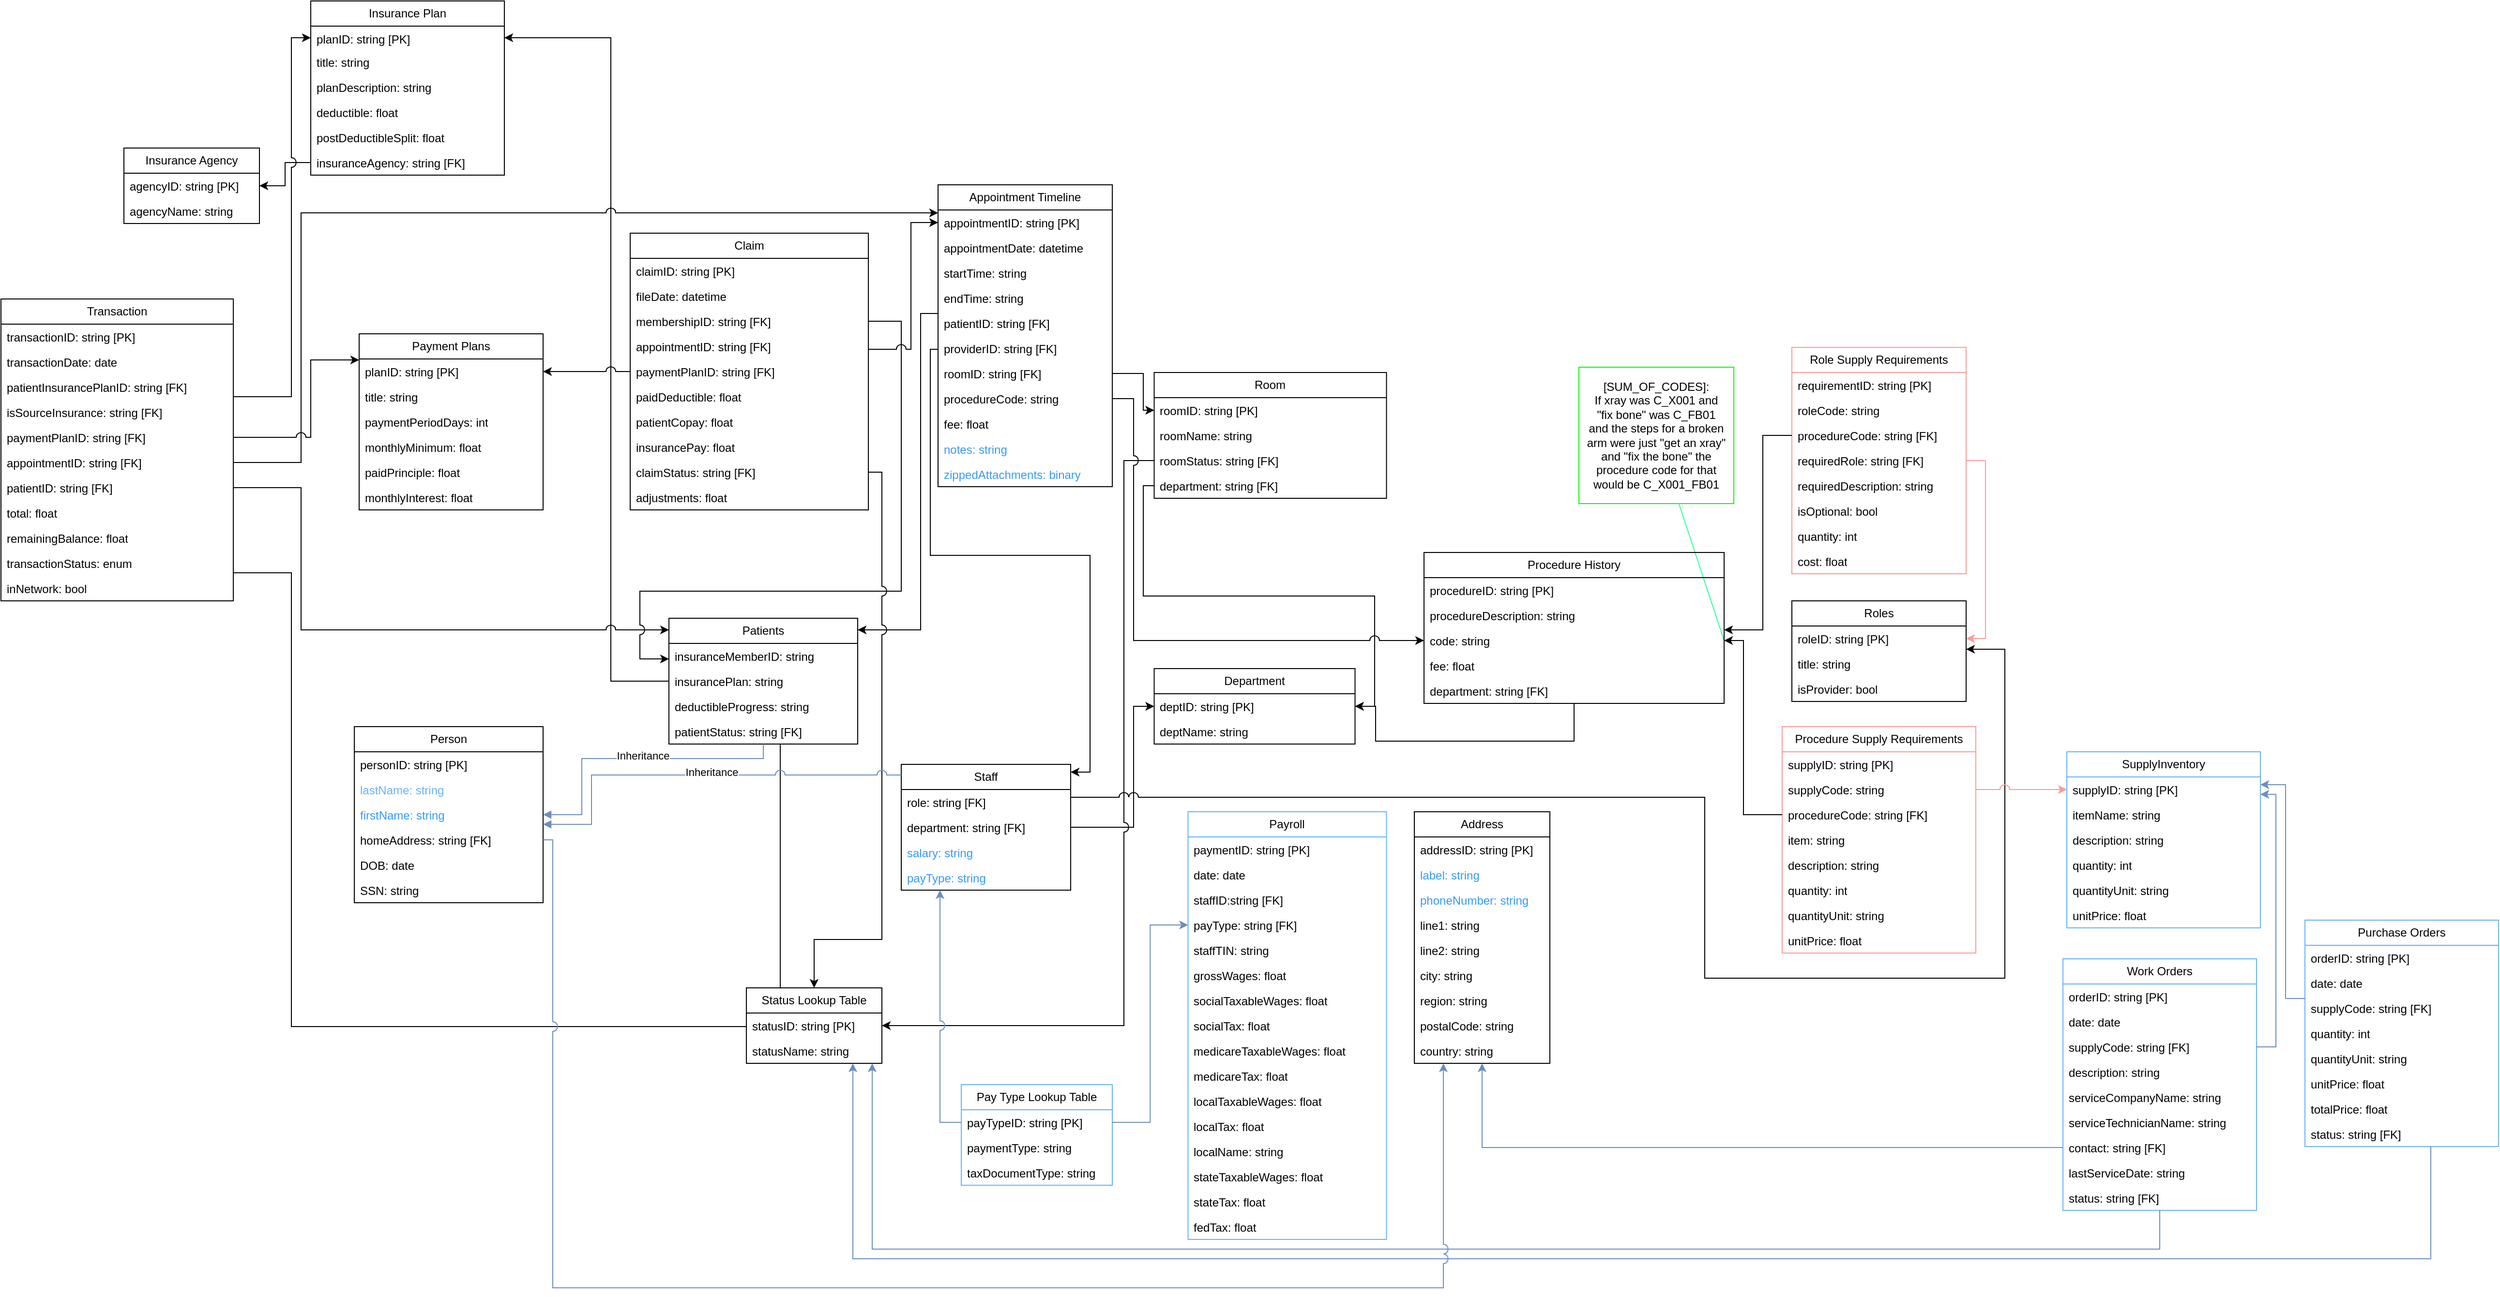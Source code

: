 <mxfile version="21.6.9" type="device">
  <diagram id="C5RBs43oDa-KdzZeNtuy" name="Page-1">
    <mxGraphModel dx="2022" dy="735" grid="1" gridSize="10" guides="1" tooltips="1" connect="1" arrows="1" fold="1" page="1" pageScale="1" pageWidth="827" pageHeight="1169" math="0" shadow="0">
      <root>
        <mxCell id="WIyWlLk6GJQsqaUBKTNV-0" />
        <mxCell id="WIyWlLk6GJQsqaUBKTNV-1" parent="WIyWlLk6GJQsqaUBKTNV-0" />
        <mxCell id="6s5vhWPi2oBte4bEisQO-0" value="Patients" style="swimlane;fontStyle=0;childLayout=stackLayout;horizontal=1;startSize=26;fillColor=none;horizontalStack=0;resizeParent=1;resizeParentMax=0;resizeLast=0;collapsible=1;marginBottom=0;whiteSpace=wrap;html=1;" parent="WIyWlLk6GJQsqaUBKTNV-1" vertex="1">
          <mxGeometry x="10" y="1538" width="195" height="130" as="geometry" />
        </mxCell>
        <mxCell id="6s5vhWPi2oBte4bEisQO-121" value="insuranceMemberID: string" style="text;strokeColor=none;fillColor=none;align=left;verticalAlign=top;spacingLeft=4;spacingRight=4;overflow=hidden;rotatable=0;points=[[0,0.5],[1,0.5]];portConstraint=eastwest;whiteSpace=wrap;html=1;" parent="6s5vhWPi2oBte4bEisQO-0" vertex="1">
          <mxGeometry y="26" width="195" height="26" as="geometry" />
        </mxCell>
        <mxCell id="ZfSKOzxZ88lNqSnVztVK-0" value="insurancePlan: string" style="text;strokeColor=none;fillColor=none;align=left;verticalAlign=top;spacingLeft=4;spacingRight=4;overflow=hidden;rotatable=0;points=[[0,0.5],[1,0.5]];portConstraint=eastwest;whiteSpace=wrap;html=1;" parent="6s5vhWPi2oBte4bEisQO-0" vertex="1">
          <mxGeometry y="52" width="195" height="26" as="geometry" />
        </mxCell>
        <mxCell id="6s5vhWPi2oBte4bEisQO-18" value="deductibleProgress: string" style="text;strokeColor=none;fillColor=none;align=left;verticalAlign=top;spacingLeft=4;spacingRight=4;overflow=hidden;rotatable=0;points=[[0,0.5],[1,0.5]];portConstraint=eastwest;whiteSpace=wrap;html=1;" parent="6s5vhWPi2oBte4bEisQO-0" vertex="1">
          <mxGeometry y="78" width="195" height="26" as="geometry" />
        </mxCell>
        <mxCell id="6s5vhWPi2oBte4bEisQO-139" value="patientStatus: string [FK]" style="text;strokeColor=none;fillColor=none;align=left;verticalAlign=top;spacingLeft=4;spacingRight=4;overflow=hidden;rotatable=0;points=[[0,0.5],[1,0.5]];portConstraint=eastwest;whiteSpace=wrap;html=1;" parent="6s5vhWPi2oBte4bEisQO-0" vertex="1">
          <mxGeometry y="104" width="195" height="26" as="geometry" />
        </mxCell>
        <mxCell id="6s5vhWPi2oBte4bEisQO-4" value="Address" style="swimlane;fontStyle=0;childLayout=stackLayout;horizontal=1;startSize=26;fillColor=none;horizontalStack=0;resizeParent=1;resizeParentMax=0;resizeLast=0;collapsible=1;marginBottom=0;whiteSpace=wrap;html=1;strokeColor=#000000;" parent="WIyWlLk6GJQsqaUBKTNV-1" vertex="1">
          <mxGeometry x="780" y="1738" width="140" height="260" as="geometry" />
        </mxCell>
        <mxCell id="6s5vhWPi2oBte4bEisQO-5" value="addressID: string [PK]" style="text;strokeColor=none;fillColor=none;align=left;verticalAlign=top;spacingLeft=4;spacingRight=4;overflow=hidden;rotatable=0;points=[[0,0.5],[1,0.5]];portConstraint=eastwest;whiteSpace=wrap;html=1;" parent="6s5vhWPi2oBte4bEisQO-4" vertex="1">
          <mxGeometry y="26" width="140" height="26" as="geometry" />
        </mxCell>
        <mxCell id="XNJbn17Z0ETbCCURGHxT-27" value="&lt;font color=&quot;#3399ff&quot;&gt;label: string&lt;/font&gt;" style="text;strokeColor=none;fillColor=none;align=left;verticalAlign=top;spacingLeft=4;spacingRight=4;overflow=hidden;rotatable=0;points=[[0,0.5],[1,0.5]];portConstraint=eastwest;whiteSpace=wrap;html=1;" parent="6s5vhWPi2oBte4bEisQO-4" vertex="1">
          <mxGeometry y="52" width="140" height="26" as="geometry" />
        </mxCell>
        <mxCell id="_RMVuCj_aNO2bqz8egUr-25" value="&lt;font color=&quot;#3399ff&quot;&gt;phoneNumber: string&lt;/font&gt;" style="text;strokeColor=none;fillColor=none;align=left;verticalAlign=top;spacingLeft=4;spacingRight=4;overflow=hidden;rotatable=0;points=[[0,0.5],[1,0.5]];portConstraint=eastwest;whiteSpace=wrap;html=1;" parent="6s5vhWPi2oBte4bEisQO-4" vertex="1">
          <mxGeometry y="78" width="140" height="26" as="geometry" />
        </mxCell>
        <mxCell id="6s5vhWPi2oBte4bEisQO-6" value="line1: string" style="text;strokeColor=none;fillColor=none;align=left;verticalAlign=top;spacingLeft=4;spacingRight=4;overflow=hidden;rotatable=0;points=[[0,0.5],[1,0.5]];portConstraint=eastwest;whiteSpace=wrap;html=1;" parent="6s5vhWPi2oBte4bEisQO-4" vertex="1">
          <mxGeometry y="104" width="140" height="26" as="geometry" />
        </mxCell>
        <mxCell id="6s5vhWPi2oBte4bEisQO-7" value="line2: string" style="text;strokeColor=none;fillColor=none;align=left;verticalAlign=top;spacingLeft=4;spacingRight=4;overflow=hidden;rotatable=0;points=[[0,0.5],[1,0.5]];portConstraint=eastwest;whiteSpace=wrap;html=1;" parent="6s5vhWPi2oBte4bEisQO-4" vertex="1">
          <mxGeometry y="130" width="140" height="26" as="geometry" />
        </mxCell>
        <mxCell id="6s5vhWPi2oBte4bEisQO-8" value="city: string" style="text;strokeColor=none;fillColor=none;align=left;verticalAlign=top;spacingLeft=4;spacingRight=4;overflow=hidden;rotatable=0;points=[[0,0.5],[1,0.5]];portConstraint=eastwest;whiteSpace=wrap;html=1;" parent="6s5vhWPi2oBte4bEisQO-4" vertex="1">
          <mxGeometry y="156" width="140" height="26" as="geometry" />
        </mxCell>
        <mxCell id="6s5vhWPi2oBte4bEisQO-9" value="region: string" style="text;strokeColor=none;fillColor=none;align=left;verticalAlign=top;spacingLeft=4;spacingRight=4;overflow=hidden;rotatable=0;points=[[0,0.5],[1,0.5]];portConstraint=eastwest;whiteSpace=wrap;html=1;" parent="6s5vhWPi2oBte4bEisQO-4" vertex="1">
          <mxGeometry y="182" width="140" height="26" as="geometry" />
        </mxCell>
        <mxCell id="6s5vhWPi2oBte4bEisQO-10" value="postalCode: string" style="text;strokeColor=none;fillColor=none;align=left;verticalAlign=top;spacingLeft=4;spacingRight=4;overflow=hidden;rotatable=0;points=[[0,0.5],[1,0.5]];portConstraint=eastwest;whiteSpace=wrap;html=1;" parent="6s5vhWPi2oBte4bEisQO-4" vertex="1">
          <mxGeometry y="208" width="140" height="26" as="geometry" />
        </mxCell>
        <mxCell id="6s5vhWPi2oBte4bEisQO-11" value="country: string" style="text;strokeColor=none;fillColor=none;align=left;verticalAlign=top;spacingLeft=4;spacingRight=4;overflow=hidden;rotatable=0;points=[[0,0.5],[1,0.5]];portConstraint=eastwest;whiteSpace=wrap;html=1;" parent="6s5vhWPi2oBte4bEisQO-4" vertex="1">
          <mxGeometry y="234" width="140" height="26" as="geometry" />
        </mxCell>
        <mxCell id="6s5vhWPi2oBte4bEisQO-23" value="[SUM_OF_CODES]: &lt;br&gt;If xray was C_X001 and &lt;br&gt;&quot;fix bone&quot; was C_FB01&lt;br&gt;and the steps for a broken arm were just &quot;get an xray&quot; and &quot;fix the bone&quot; the procedure code for that would be C_X001_FB01" style="html=1;whiteSpace=wrap;strokeColor=#00FF00;" parent="WIyWlLk6GJQsqaUBKTNV-1" vertex="1">
          <mxGeometry x="950" y="1278.5" width="160" height="141" as="geometry" />
        </mxCell>
        <mxCell id="6s5vhWPi2oBte4bEisQO-26" value="" style="endArrow=none;html=1;rounded=0;exitX=1;exitY=0.5;exitDx=0;exitDy=0;strokeColor=#33FF99;" parent="WIyWlLk6GJQsqaUBKTNV-1" source="6s5vhWPi2oBte4bEisQO-22" target="6s5vhWPi2oBte4bEisQO-23" edge="1">
          <mxGeometry width="50" height="50" relative="1" as="geometry">
            <mxPoint x="670" y="400" as="sourcePoint" />
            <mxPoint x="730" y="400" as="targetPoint" />
          </mxGeometry>
        </mxCell>
        <mxCell id="6s5vhWPi2oBte4bEisQO-31" value="Procedure Supply Requirements" style="swimlane;fontStyle=0;childLayout=stackLayout;horizontal=1;startSize=26;horizontalStack=0;resizeParent=1;resizeParentMax=0;resizeLast=0;collapsible=1;marginBottom=0;whiteSpace=wrap;html=1;strokeColor=#FF9999;" parent="WIyWlLk6GJQsqaUBKTNV-1" vertex="1">
          <mxGeometry x="1160" y="1650" width="200" height="234" as="geometry" />
        </mxCell>
        <mxCell id="6s5vhWPi2oBte4bEisQO-32" value="supplyID: string [PK]" style="text;strokeColor=none;fillColor=none;align=left;verticalAlign=top;spacingLeft=4;spacingRight=4;overflow=hidden;rotatable=0;points=[[0,0.5],[1,0.5]];portConstraint=eastwest;whiteSpace=wrap;html=1;" parent="6s5vhWPi2oBte4bEisQO-31" vertex="1">
          <mxGeometry y="26" width="200" height="26" as="geometry" />
        </mxCell>
        <mxCell id="6s5vhWPi2oBte4bEisQO-33" value="supplyCode: string" style="text;strokeColor=none;fillColor=none;align=left;verticalAlign=top;spacingLeft=4;spacingRight=4;overflow=hidden;rotatable=0;points=[[0,0.5],[1,0.5]];portConstraint=eastwest;whiteSpace=wrap;html=1;" parent="6s5vhWPi2oBte4bEisQO-31" vertex="1">
          <mxGeometry y="52" width="200" height="26" as="geometry" />
        </mxCell>
        <mxCell id="6s5vhWPi2oBte4bEisQO-34" value="procedureCode: string [FK]" style="text;strokeColor=none;fillColor=none;align=left;verticalAlign=top;spacingLeft=4;spacingRight=4;overflow=hidden;rotatable=0;points=[[0,0.5],[1,0.5]];portConstraint=eastwest;whiteSpace=wrap;html=1;" parent="6s5vhWPi2oBte4bEisQO-31" vertex="1">
          <mxGeometry y="78" width="200" height="26" as="geometry" />
        </mxCell>
        <mxCell id="6s5vhWPi2oBte4bEisQO-35" value="item: string" style="text;strokeColor=none;fillColor=none;align=left;verticalAlign=top;spacingLeft=4;spacingRight=4;overflow=hidden;rotatable=0;points=[[0,0.5],[1,0.5]];portConstraint=eastwest;whiteSpace=wrap;html=1;" parent="6s5vhWPi2oBte4bEisQO-31" vertex="1">
          <mxGeometry y="104" width="200" height="26" as="geometry" />
        </mxCell>
        <mxCell id="6s5vhWPi2oBte4bEisQO-145" value="description: string" style="text;strokeColor=none;fillColor=none;align=left;verticalAlign=top;spacingLeft=4;spacingRight=4;overflow=hidden;rotatable=0;points=[[0,0.5],[1,0.5]];portConstraint=eastwest;whiteSpace=wrap;html=1;" parent="6s5vhWPi2oBte4bEisQO-31" vertex="1">
          <mxGeometry y="130" width="200" height="26" as="geometry" />
        </mxCell>
        <mxCell id="6s5vhWPi2oBte4bEisQO-36" value="quantity: int" style="text;strokeColor=none;fillColor=none;align=left;verticalAlign=top;spacingLeft=4;spacingRight=4;overflow=hidden;rotatable=0;points=[[0,0.5],[1,0.5]];portConstraint=eastwest;whiteSpace=wrap;html=1;" parent="6s5vhWPi2oBte4bEisQO-31" vertex="1">
          <mxGeometry y="156" width="200" height="26" as="geometry" />
        </mxCell>
        <mxCell id="6s5vhWPi2oBte4bEisQO-37" value="quantityUnit: string" style="text;strokeColor=none;fillColor=none;align=left;verticalAlign=top;spacingLeft=4;spacingRight=4;overflow=hidden;rotatable=0;points=[[0,0.5],[1,0.5]];portConstraint=eastwest;whiteSpace=wrap;html=1;" parent="6s5vhWPi2oBte4bEisQO-31" vertex="1">
          <mxGeometry y="182" width="200" height="26" as="geometry" />
        </mxCell>
        <mxCell id="6s5vhWPi2oBte4bEisQO-38" value="unitPrice: float" style="text;strokeColor=none;fillColor=none;align=left;verticalAlign=top;spacingLeft=4;spacingRight=4;overflow=hidden;rotatable=0;points=[[0,0.5],[1,0.5]];portConstraint=eastwest;whiteSpace=wrap;html=1;" parent="6s5vhWPi2oBte4bEisQO-31" vertex="1">
          <mxGeometry y="208" width="200" height="26" as="geometry" />
        </mxCell>
        <mxCell id="6s5vhWPi2oBte4bEisQO-40" value="Role Supply Requirements" style="swimlane;fontStyle=0;childLayout=stackLayout;horizontal=1;startSize=26;horizontalStack=0;resizeParent=1;resizeParentMax=0;resizeLast=0;collapsible=1;marginBottom=0;whiteSpace=wrap;html=1;strokeColor=#FF9999;" parent="WIyWlLk6GJQsqaUBKTNV-1" vertex="1">
          <mxGeometry x="1170" y="1258" width="180" height="234" as="geometry" />
        </mxCell>
        <mxCell id="6s5vhWPi2oBte4bEisQO-41" value="requirementID: string [PK]" style="text;strokeColor=none;fillColor=none;align=left;verticalAlign=top;spacingLeft=4;spacingRight=4;overflow=hidden;rotatable=0;points=[[0,0.5],[1,0.5]];portConstraint=eastwest;whiteSpace=wrap;html=1;" parent="6s5vhWPi2oBte4bEisQO-40" vertex="1">
          <mxGeometry y="26" width="180" height="26" as="geometry" />
        </mxCell>
        <mxCell id="6s5vhWPi2oBte4bEisQO-42" value="roleCode: string" style="text;strokeColor=none;fillColor=none;align=left;verticalAlign=top;spacingLeft=4;spacingRight=4;overflow=hidden;rotatable=0;points=[[0,0.5],[1,0.5]];portConstraint=eastwest;whiteSpace=wrap;html=1;" parent="6s5vhWPi2oBte4bEisQO-40" vertex="1">
          <mxGeometry y="52" width="180" height="26" as="geometry" />
        </mxCell>
        <mxCell id="6s5vhWPi2oBte4bEisQO-43" value="procedureCode: string [FK]" style="text;strokeColor=none;fillColor=none;align=left;verticalAlign=top;spacingLeft=4;spacingRight=4;overflow=hidden;rotatable=0;points=[[0,0.5],[1,0.5]];portConstraint=eastwest;whiteSpace=wrap;html=1;" parent="6s5vhWPi2oBte4bEisQO-40" vertex="1">
          <mxGeometry y="78" width="180" height="26" as="geometry" />
        </mxCell>
        <mxCell id="6s5vhWPi2oBte4bEisQO-44" value="requiredRole: string [FK]" style="text;strokeColor=none;fillColor=none;align=left;verticalAlign=top;spacingLeft=4;spacingRight=4;overflow=hidden;rotatable=0;points=[[0,0.5],[1,0.5]];portConstraint=eastwest;whiteSpace=wrap;html=1;" parent="6s5vhWPi2oBte4bEisQO-40" vertex="1">
          <mxGeometry y="104" width="180" height="26" as="geometry" />
        </mxCell>
        <mxCell id="6s5vhWPi2oBte4bEisQO-46" value="requiredDescription: string" style="text;strokeColor=none;fillColor=none;align=left;verticalAlign=top;spacingLeft=4;spacingRight=4;overflow=hidden;rotatable=0;points=[[0,0.5],[1,0.5]];portConstraint=eastwest;whiteSpace=wrap;html=1;" parent="6s5vhWPi2oBte4bEisQO-40" vertex="1">
          <mxGeometry y="130" width="180" height="26" as="geometry" />
        </mxCell>
        <mxCell id="6s5vhWPi2oBte4bEisQO-52" value="isOptional: bool" style="text;strokeColor=none;fillColor=none;align=left;verticalAlign=top;spacingLeft=4;spacingRight=4;overflow=hidden;rotatable=0;points=[[0,0.5],[1,0.5]];portConstraint=eastwest;whiteSpace=wrap;html=1;" parent="6s5vhWPi2oBte4bEisQO-40" vertex="1">
          <mxGeometry y="156" width="180" height="26" as="geometry" />
        </mxCell>
        <mxCell id="6s5vhWPi2oBte4bEisQO-45" value="quantity: int" style="text;strokeColor=none;fillColor=none;align=left;verticalAlign=top;spacingLeft=4;spacingRight=4;overflow=hidden;rotatable=0;points=[[0,0.5],[1,0.5]];portConstraint=eastwest;whiteSpace=wrap;html=1;" parent="6s5vhWPi2oBte4bEisQO-40" vertex="1">
          <mxGeometry y="182" width="180" height="26" as="geometry" />
        </mxCell>
        <mxCell id="6s5vhWPi2oBte4bEisQO-47" value="cost: float" style="text;strokeColor=none;fillColor=none;align=left;verticalAlign=top;spacingLeft=4;spacingRight=4;overflow=hidden;rotatable=0;points=[[0,0.5],[1,0.5]];portConstraint=eastwest;whiteSpace=wrap;html=1;" parent="6s5vhWPi2oBte4bEisQO-40" vertex="1">
          <mxGeometry y="208" width="180" height="26" as="geometry" />
        </mxCell>
        <mxCell id="6s5vhWPi2oBte4bEisQO-54" value="Roles" style="swimlane;fontStyle=0;childLayout=stackLayout;horizontal=1;startSize=26;fillColor=none;horizontalStack=0;resizeParent=1;resizeParentMax=0;resizeLast=0;collapsible=1;marginBottom=0;whiteSpace=wrap;html=1;" parent="WIyWlLk6GJQsqaUBKTNV-1" vertex="1">
          <mxGeometry x="1170" y="1520" width="180" height="104" as="geometry" />
        </mxCell>
        <mxCell id="6s5vhWPi2oBte4bEisQO-55" value="roleID: string [PK]" style="text;strokeColor=none;fillColor=none;align=left;verticalAlign=top;spacingLeft=4;spacingRight=4;overflow=hidden;rotatable=0;points=[[0,0.5],[1,0.5]];portConstraint=eastwest;whiteSpace=wrap;html=1;" parent="6s5vhWPi2oBte4bEisQO-54" vertex="1">
          <mxGeometry y="26" width="180" height="26" as="geometry" />
        </mxCell>
        <mxCell id="6s5vhWPi2oBte4bEisQO-56" value="title: string" style="text;strokeColor=none;fillColor=none;align=left;verticalAlign=top;spacingLeft=4;spacingRight=4;overflow=hidden;rotatable=0;points=[[0,0.5],[1,0.5]];portConstraint=eastwest;whiteSpace=wrap;html=1;" parent="6s5vhWPi2oBte4bEisQO-54" vertex="1">
          <mxGeometry y="52" width="180" height="26" as="geometry" />
        </mxCell>
        <mxCell id="6s5vhWPi2oBte4bEisQO-57" value="isProvider: bool" style="text;strokeColor=none;fillColor=none;align=left;verticalAlign=top;spacingLeft=4;spacingRight=4;overflow=hidden;rotatable=0;points=[[0,0.5],[1,0.5]];portConstraint=eastwest;whiteSpace=wrap;html=1;" parent="6s5vhWPi2oBte4bEisQO-54" vertex="1">
          <mxGeometry y="78" width="180" height="26" as="geometry" />
        </mxCell>
        <mxCell id="6s5vhWPi2oBte4bEisQO-65" value="Appointment Timeline" style="swimlane;fontStyle=0;childLayout=stackLayout;horizontal=1;startSize=26;fillColor=none;horizontalStack=0;resizeParent=1;resizeParentMax=0;resizeLast=0;collapsible=1;marginBottom=0;whiteSpace=wrap;html=1;" parent="WIyWlLk6GJQsqaUBKTNV-1" vertex="1">
          <mxGeometry x="288" y="1090" width="180" height="312" as="geometry" />
        </mxCell>
        <mxCell id="6s5vhWPi2oBte4bEisQO-69" value="appointmentID: string [PK]" style="text;strokeColor=none;fillColor=none;align=left;verticalAlign=top;spacingLeft=4;spacingRight=4;overflow=hidden;rotatable=0;points=[[0,0.5],[1,0.5]];portConstraint=eastwest;whiteSpace=wrap;html=1;" parent="6s5vhWPi2oBte4bEisQO-65" vertex="1">
          <mxGeometry y="26" width="180" height="26" as="geometry" />
        </mxCell>
        <mxCell id="6s5vhWPi2oBte4bEisQO-66" value="appointmentDate: datetime" style="text;strokeColor=none;fillColor=none;align=left;verticalAlign=top;spacingLeft=4;spacingRight=4;overflow=hidden;rotatable=0;points=[[0,0.5],[1,0.5]];portConstraint=eastwest;whiteSpace=wrap;html=1;" parent="6s5vhWPi2oBte4bEisQO-65" vertex="1">
          <mxGeometry y="52" width="180" height="26" as="geometry" />
        </mxCell>
        <mxCell id="6s5vhWPi2oBte4bEisQO-67" value="startTime: string" style="text;strokeColor=none;fillColor=none;align=left;verticalAlign=top;spacingLeft=4;spacingRight=4;overflow=hidden;rotatable=0;points=[[0,0.5],[1,0.5]];portConstraint=eastwest;whiteSpace=wrap;html=1;" parent="6s5vhWPi2oBte4bEisQO-65" vertex="1">
          <mxGeometry y="78" width="180" height="26" as="geometry" />
        </mxCell>
        <mxCell id="6s5vhWPi2oBte4bEisQO-68" value="endTime: string" style="text;strokeColor=none;fillColor=none;align=left;verticalAlign=top;spacingLeft=4;spacingRight=4;overflow=hidden;rotatable=0;points=[[0,0.5],[1,0.5]];portConstraint=eastwest;whiteSpace=wrap;html=1;" parent="6s5vhWPi2oBte4bEisQO-65" vertex="1">
          <mxGeometry y="104" width="180" height="26" as="geometry" />
        </mxCell>
        <mxCell id="6s5vhWPi2oBte4bEisQO-71" value="patientID: string [FK]" style="text;strokeColor=none;fillColor=none;align=left;verticalAlign=top;spacingLeft=4;spacingRight=4;overflow=hidden;rotatable=0;points=[[0,0.5],[1,0.5]];portConstraint=eastwest;whiteSpace=wrap;html=1;" parent="6s5vhWPi2oBte4bEisQO-65" vertex="1">
          <mxGeometry y="130" width="180" height="26" as="geometry" />
        </mxCell>
        <mxCell id="6s5vhWPi2oBte4bEisQO-72" value="providerID: string [FK]" style="text;strokeColor=none;fillColor=none;align=left;verticalAlign=top;spacingLeft=4;spacingRight=4;overflow=hidden;rotatable=0;points=[[0,0.5],[1,0.5]];portConstraint=eastwest;whiteSpace=wrap;html=1;" parent="6s5vhWPi2oBte4bEisQO-65" vertex="1">
          <mxGeometry y="156" width="180" height="26" as="geometry" />
        </mxCell>
        <mxCell id="6s5vhWPi2oBte4bEisQO-74" value="roomID: string [FK]" style="text;strokeColor=none;fillColor=none;align=left;verticalAlign=top;spacingLeft=4;spacingRight=4;overflow=hidden;rotatable=0;points=[[0,0.5],[1,0.5]];portConstraint=eastwest;whiteSpace=wrap;html=1;" parent="6s5vhWPi2oBte4bEisQO-65" vertex="1">
          <mxGeometry y="182" width="180" height="26" as="geometry" />
        </mxCell>
        <mxCell id="6s5vhWPi2oBte4bEisQO-73" value="procedureCode: string" style="text;strokeColor=none;fillColor=none;align=left;verticalAlign=top;spacingLeft=4;spacingRight=4;overflow=hidden;rotatable=0;points=[[0,0.5],[1,0.5]];portConstraint=eastwest;whiteSpace=wrap;html=1;" parent="6s5vhWPi2oBte4bEisQO-65" vertex="1">
          <mxGeometry y="208" width="180" height="26" as="geometry" />
        </mxCell>
        <mxCell id="6s5vhWPi2oBte4bEisQO-75" value="fee: float" style="text;strokeColor=none;fillColor=none;align=left;verticalAlign=top;spacingLeft=4;spacingRight=4;overflow=hidden;rotatable=0;points=[[0,0.5],[1,0.5]];portConstraint=eastwest;whiteSpace=wrap;html=1;" parent="6s5vhWPi2oBte4bEisQO-65" vertex="1">
          <mxGeometry y="234" width="180" height="26" as="geometry" />
        </mxCell>
        <mxCell id="_RMVuCj_aNO2bqz8egUr-27" value="&lt;font color=&quot;#3399ff&quot;&gt;notes: string&lt;/font&gt;" style="text;strokeColor=none;fillColor=none;align=left;verticalAlign=top;spacingLeft=4;spacingRight=4;overflow=hidden;rotatable=0;points=[[0,0.5],[1,0.5]];portConstraint=eastwest;whiteSpace=wrap;html=1;" parent="6s5vhWPi2oBte4bEisQO-65" vertex="1">
          <mxGeometry y="260" width="180" height="26" as="geometry" />
        </mxCell>
        <mxCell id="_RMVuCj_aNO2bqz8egUr-28" value="&lt;font color=&quot;#3399ff&quot;&gt;zippedAttachments: binary&lt;/font&gt;" style="text;strokeColor=none;fillColor=none;align=left;verticalAlign=top;spacingLeft=4;spacingRight=4;overflow=hidden;rotatable=0;points=[[0,0.5],[1,0.5]];portConstraint=eastwest;whiteSpace=wrap;html=1;" parent="6s5vhWPi2oBte4bEisQO-65" vertex="1">
          <mxGeometry y="286" width="180" height="26" as="geometry" />
        </mxCell>
        <mxCell id="6s5vhWPi2oBte4bEisQO-76" style="rounded=0;orthogonalLoop=1;jettySize=auto;html=1;edgeStyle=orthogonalEdgeStyle;jumpStyle=arc;jumpSize=10;" parent="WIyWlLk6GJQsqaUBKTNV-1" source="6s5vhWPi2oBte4bEisQO-71" target="6s5vhWPi2oBte4bEisQO-0" edge="1">
          <mxGeometry relative="1" as="geometry">
            <mxPoint x="216" y="1580.0" as="targetPoint" />
            <Array as="points">
              <mxPoint x="270" y="1223" />
              <mxPoint x="270" y="1550" />
            </Array>
          </mxGeometry>
        </mxCell>
        <mxCell id="6s5vhWPi2oBte4bEisQO-77" value="Staff" style="swimlane;fontStyle=0;childLayout=stackLayout;horizontal=1;startSize=26;fillColor=none;horizontalStack=0;resizeParent=1;resizeParentMax=0;resizeLast=0;collapsible=1;marginBottom=0;whiteSpace=wrap;html=1;" parent="WIyWlLk6GJQsqaUBKTNV-1" vertex="1">
          <mxGeometry x="250" y="1689" width="175" height="130" as="geometry" />
        </mxCell>
        <mxCell id="6s5vhWPi2oBte4bEisQO-79" value="role: string [FK]" style="text;strokeColor=none;fillColor=none;align=left;verticalAlign=top;spacingLeft=4;spacingRight=4;overflow=hidden;rotatable=0;points=[[0,0.5],[1,0.5]];portConstraint=eastwest;whiteSpace=wrap;html=1;" parent="6s5vhWPi2oBte4bEisQO-77" vertex="1">
          <mxGeometry y="26" width="175" height="26" as="geometry" />
        </mxCell>
        <mxCell id="6s5vhWPi2oBte4bEisQO-81" value="department: string [FK]" style="text;strokeColor=none;fillColor=none;align=left;verticalAlign=top;spacingLeft=4;spacingRight=4;overflow=hidden;rotatable=0;points=[[0,0.5],[1,0.5]];portConstraint=eastwest;whiteSpace=wrap;html=1;" parent="6s5vhWPi2oBte4bEisQO-77" vertex="1">
          <mxGeometry y="52" width="175" height="26" as="geometry" />
        </mxCell>
        <mxCell id="XNJbn17Z0ETbCCURGHxT-20" value="&lt;font color=&quot;#3399ff&quot;&gt;salary: string&lt;/font&gt;" style="text;strokeColor=none;fillColor=none;align=left;verticalAlign=top;spacingLeft=4;spacingRight=4;overflow=hidden;rotatable=0;points=[[0,0.5],[1,0.5]];portConstraint=eastwest;whiteSpace=wrap;html=1;" parent="6s5vhWPi2oBte4bEisQO-77" vertex="1">
          <mxGeometry y="78" width="175" height="26" as="geometry" />
        </mxCell>
        <mxCell id="XNJbn17Z0ETbCCURGHxT-19" value="&lt;font color=&quot;#3399ff&quot;&gt;payType: string&lt;/font&gt;" style="text;strokeColor=none;fillColor=none;align=left;verticalAlign=top;spacingLeft=4;spacingRight=4;overflow=hidden;rotatable=0;points=[[0,0.5],[1,0.5]];portConstraint=eastwest;whiteSpace=wrap;html=1;" parent="6s5vhWPi2oBte4bEisQO-77" vertex="1">
          <mxGeometry y="104" width="175" height="26" as="geometry" />
        </mxCell>
        <mxCell id="6s5vhWPi2oBte4bEisQO-82" value="Department" style="swimlane;fontStyle=0;childLayout=stackLayout;horizontal=1;startSize=26;fillColor=none;horizontalStack=0;resizeParent=1;resizeParentMax=0;resizeLast=0;collapsible=1;marginBottom=0;whiteSpace=wrap;html=1;" parent="WIyWlLk6GJQsqaUBKTNV-1" vertex="1">
          <mxGeometry x="511.25" y="1590" width="207.5" height="78" as="geometry" />
        </mxCell>
        <mxCell id="6s5vhWPi2oBte4bEisQO-83" value="deptID: string [PK]" style="text;strokeColor=none;fillColor=none;align=left;verticalAlign=top;spacingLeft=4;spacingRight=4;overflow=hidden;rotatable=0;points=[[0,0.5],[1,0.5]];portConstraint=eastwest;whiteSpace=wrap;html=1;" parent="6s5vhWPi2oBte4bEisQO-82" vertex="1">
          <mxGeometry y="26" width="207.5" height="26" as="geometry" />
        </mxCell>
        <mxCell id="6s5vhWPi2oBte4bEisQO-84" value="deptName: string" style="text;strokeColor=none;fillColor=none;align=left;verticalAlign=top;spacingLeft=4;spacingRight=4;overflow=hidden;rotatable=0;points=[[0,0.5],[1,0.5]];portConstraint=eastwest;whiteSpace=wrap;html=1;" parent="6s5vhWPi2oBte4bEisQO-82" vertex="1">
          <mxGeometry y="52" width="207.5" height="26" as="geometry" />
        </mxCell>
        <mxCell id="6s5vhWPi2oBte4bEisQO-87" style="rounded=0;orthogonalLoop=1;jettySize=auto;html=1;edgeStyle=orthogonalEdgeStyle;jumpStyle=arc;jumpSize=10;" parent="WIyWlLk6GJQsqaUBKTNV-1" source="6s5vhWPi2oBte4bEisQO-81" target="6s5vhWPi2oBte4bEisQO-83" edge="1">
          <mxGeometry relative="1" as="geometry">
            <Array as="points">
              <mxPoint x="490" y="1754" />
              <mxPoint x="490" y="1629" />
            </Array>
          </mxGeometry>
        </mxCell>
        <mxCell id="6s5vhWPi2oBte4bEisQO-89" style="rounded=0;orthogonalLoop=1;jettySize=auto;html=1;edgeStyle=orthogonalEdgeStyle;jumpStyle=arc;jumpSize=10;" parent="WIyWlLk6GJQsqaUBKTNV-1" source="6s5vhWPi2oBte4bEisQO-88" target="6s5vhWPi2oBte4bEisQO-83" edge="1">
          <mxGeometry relative="1" as="geometry">
            <Array as="points">
              <mxPoint x="740" y="1665" />
              <mxPoint x="740" y="1629" />
            </Array>
          </mxGeometry>
        </mxCell>
        <mxCell id="6s5vhWPi2oBte4bEisQO-90" style="rounded=0;orthogonalLoop=1;jettySize=auto;html=1;edgeStyle=orthogonalEdgeStyle;jumpStyle=arc;jumpSize=10;" parent="WIyWlLk6GJQsqaUBKTNV-1" source="6s5vhWPi2oBte4bEisQO-72" target="6s5vhWPi2oBte4bEisQO-77" edge="1">
          <mxGeometry relative="1" as="geometry">
            <Array as="points">
              <mxPoint x="280" y="1260" />
              <mxPoint x="280" y="1473" />
              <mxPoint x="445" y="1473" />
              <mxPoint x="445" y="1697" />
            </Array>
            <mxPoint x="425" y="1697" as="targetPoint" />
          </mxGeometry>
        </mxCell>
        <mxCell id="6s5vhWPi2oBte4bEisQO-91" value="Room" style="swimlane;fontStyle=0;childLayout=stackLayout;horizontal=1;startSize=26;fillColor=none;horizontalStack=0;resizeParent=1;resizeParentMax=0;resizeLast=0;collapsible=1;marginBottom=0;whiteSpace=wrap;html=1;" parent="WIyWlLk6GJQsqaUBKTNV-1" vertex="1">
          <mxGeometry x="511.25" y="1284" width="240" height="130" as="geometry" />
        </mxCell>
        <mxCell id="6s5vhWPi2oBte4bEisQO-92" value="roomID: string [PK]" style="text;strokeColor=none;fillColor=none;align=left;verticalAlign=top;spacingLeft=4;spacingRight=4;overflow=hidden;rotatable=0;points=[[0,0.5],[1,0.5]];portConstraint=eastwest;whiteSpace=wrap;html=1;" parent="6s5vhWPi2oBte4bEisQO-91" vertex="1">
          <mxGeometry y="26" width="240" height="26" as="geometry" />
        </mxCell>
        <mxCell id="6s5vhWPi2oBte4bEisQO-93" value="roomName: string" style="text;strokeColor=none;fillColor=none;align=left;verticalAlign=top;spacingLeft=4;spacingRight=4;overflow=hidden;rotatable=0;points=[[0,0.5],[1,0.5]];portConstraint=eastwest;whiteSpace=wrap;html=1;" parent="6s5vhWPi2oBte4bEisQO-91" vertex="1">
          <mxGeometry y="52" width="240" height="26" as="geometry" />
        </mxCell>
        <mxCell id="6s5vhWPi2oBte4bEisQO-94" value="roomStatus: string [FK]" style="text;strokeColor=none;fillColor=none;align=left;verticalAlign=top;spacingLeft=4;spacingRight=4;overflow=hidden;rotatable=0;points=[[0,0.5],[1,0.5]];portConstraint=eastwest;whiteSpace=wrap;html=1;" parent="6s5vhWPi2oBte4bEisQO-91" vertex="1">
          <mxGeometry y="78" width="240" height="26" as="geometry" />
        </mxCell>
        <mxCell id="6s5vhWPi2oBte4bEisQO-100" value="department: string [FK]" style="text;strokeColor=none;fillColor=none;align=left;verticalAlign=top;spacingLeft=4;spacingRight=4;overflow=hidden;rotatable=0;points=[[0,0.5],[1,0.5]];portConstraint=eastwest;whiteSpace=wrap;html=1;" parent="6s5vhWPi2oBte4bEisQO-91" vertex="1">
          <mxGeometry y="104" width="240" height="26" as="geometry" />
        </mxCell>
        <mxCell id="6s5vhWPi2oBte4bEisQO-99" style="rounded=0;orthogonalLoop=1;jettySize=auto;html=1;edgeStyle=orthogonalEdgeStyle;jumpStyle=arc;jumpSize=10;" parent="WIyWlLk6GJQsqaUBKTNV-1" source="6s5vhWPi2oBte4bEisQO-94" target="cIcH_N4xVWaxeV6_vvsU-0" edge="1">
          <mxGeometry relative="1" as="geometry">
            <mxPoint x="790" y="1375" as="targetPoint" />
            <Array as="points">
              <mxPoint x="480" y="1375" />
              <mxPoint x="480" y="1959" />
            </Array>
          </mxGeometry>
        </mxCell>
        <mxCell id="6s5vhWPi2oBte4bEisQO-101" style="rounded=0;orthogonalLoop=1;jettySize=auto;html=1;edgeStyle=orthogonalEdgeStyle;jumpStyle=arc;jumpSize=10;" parent="WIyWlLk6GJQsqaUBKTNV-1" source="6s5vhWPi2oBte4bEisQO-100" target="6s5vhWPi2oBte4bEisQO-83" edge="1">
          <mxGeometry relative="1" as="geometry">
            <mxPoint x="530" y="746" as="sourcePoint" />
            <mxPoint x="290" y="1048" as="targetPoint" />
            <Array as="points">
              <mxPoint x="500" y="1401" />
              <mxPoint x="500" y="1515" />
              <mxPoint x="739" y="1515" />
              <mxPoint x="739" y="1629" />
            </Array>
          </mxGeometry>
        </mxCell>
        <mxCell id="6s5vhWPi2oBte4bEisQO-102" style="rounded=0;orthogonalLoop=1;jettySize=auto;html=1;edgeStyle=orthogonalEdgeStyle;jumpStyle=arc;jumpSize=10;" parent="WIyWlLk6GJQsqaUBKTNV-1" source="6s5vhWPi2oBte4bEisQO-74" target="6s5vhWPi2oBte4bEisQO-92" edge="1">
          <mxGeometry relative="1" as="geometry">
            <Array as="points">
              <mxPoint x="500" y="1285" />
              <mxPoint x="500" y="1323" />
            </Array>
          </mxGeometry>
        </mxCell>
        <mxCell id="6s5vhWPi2oBte4bEisQO-108" value="Insurance Agency" style="swimlane;fontStyle=0;childLayout=stackLayout;horizontal=1;startSize=26;fillColor=none;horizontalStack=0;resizeParent=1;resizeParentMax=0;resizeLast=0;collapsible=1;marginBottom=0;whiteSpace=wrap;html=1;" parent="WIyWlLk6GJQsqaUBKTNV-1" vertex="1">
          <mxGeometry x="-553" y="1052" width="140" height="78" as="geometry" />
        </mxCell>
        <mxCell id="6s5vhWPi2oBte4bEisQO-109" value="agencyID: string [PK]" style="text;strokeColor=none;fillColor=none;align=left;verticalAlign=top;spacingLeft=4;spacingRight=4;overflow=hidden;rotatable=0;points=[[0,0.5],[1,0.5]];portConstraint=eastwest;whiteSpace=wrap;html=1;" parent="6s5vhWPi2oBte4bEisQO-108" vertex="1">
          <mxGeometry y="26" width="140" height="26" as="geometry" />
        </mxCell>
        <mxCell id="6s5vhWPi2oBte4bEisQO-110" value="agencyName: string" style="text;strokeColor=none;fillColor=none;align=left;verticalAlign=top;spacingLeft=4;spacingRight=4;overflow=hidden;rotatable=0;points=[[0,0.5],[1,0.5]];portConstraint=eastwest;whiteSpace=wrap;html=1;" parent="6s5vhWPi2oBte4bEisQO-108" vertex="1">
          <mxGeometry y="52" width="140" height="26" as="geometry" />
        </mxCell>
        <mxCell id="6s5vhWPi2oBte4bEisQO-113" value="Insurance Plan" style="swimlane;fontStyle=0;childLayout=stackLayout;horizontal=1;startSize=26;fillColor=none;horizontalStack=0;resizeParent=1;resizeParentMax=0;resizeLast=0;collapsible=1;marginBottom=0;whiteSpace=wrap;html=1;" parent="WIyWlLk6GJQsqaUBKTNV-1" vertex="1">
          <mxGeometry x="-360" y="900" width="200" height="180" as="geometry" />
        </mxCell>
        <mxCell id="6s5vhWPi2oBte4bEisQO-114" value="planID: string [PK]" style="text;strokeColor=none;fillColor=none;align=left;verticalAlign=top;spacingLeft=4;spacingRight=4;overflow=hidden;rotatable=0;points=[[0,0.5],[1,0.5]];portConstraint=eastwest;whiteSpace=wrap;html=1;" parent="6s5vhWPi2oBte4bEisQO-113" vertex="1">
          <mxGeometry y="26" width="200" height="24" as="geometry" />
        </mxCell>
        <mxCell id="6s5vhWPi2oBte4bEisQO-115" value="title: string" style="text;strokeColor=none;fillColor=none;align=left;verticalAlign=top;spacingLeft=4;spacingRight=4;overflow=hidden;rotatable=0;points=[[0,0.5],[1,0.5]];portConstraint=eastwest;whiteSpace=wrap;html=1;" parent="6s5vhWPi2oBte4bEisQO-113" vertex="1">
          <mxGeometry y="50" width="200" height="26" as="geometry" />
        </mxCell>
        <mxCell id="6s5vhWPi2oBte4bEisQO-116" value="planDescription: string" style="text;strokeColor=none;fillColor=none;align=left;verticalAlign=top;spacingLeft=4;spacingRight=4;overflow=hidden;rotatable=0;points=[[0,0.5],[1,0.5]];portConstraint=eastwest;whiteSpace=wrap;html=1;" parent="6s5vhWPi2oBte4bEisQO-113" vertex="1">
          <mxGeometry y="76" width="200" height="26" as="geometry" />
        </mxCell>
        <mxCell id="6s5vhWPi2oBte4bEisQO-118" value="deductible: float" style="text;strokeColor=none;fillColor=none;align=left;verticalAlign=top;spacingLeft=4;spacingRight=4;overflow=hidden;rotatable=0;points=[[0,0.5],[1,0.5]];portConstraint=eastwest;whiteSpace=wrap;html=1;" parent="6s5vhWPi2oBte4bEisQO-113" vertex="1">
          <mxGeometry y="102" width="200" height="26" as="geometry" />
        </mxCell>
        <mxCell id="6s5vhWPi2oBte4bEisQO-117" value="postDeductibleSplit: float" style="text;strokeColor=none;fillColor=none;align=left;verticalAlign=top;spacingLeft=4;spacingRight=4;overflow=hidden;rotatable=0;points=[[0,0.5],[1,0.5]];portConstraint=eastwest;whiteSpace=wrap;html=1;" parent="6s5vhWPi2oBte4bEisQO-113" vertex="1">
          <mxGeometry y="128" width="200" height="26" as="geometry" />
        </mxCell>
        <mxCell id="6s5vhWPi2oBte4bEisQO-119" value="insuranceAgency: string [FK]" style="text;strokeColor=none;fillColor=none;align=left;verticalAlign=top;spacingLeft=4;spacingRight=4;overflow=hidden;rotatable=0;points=[[0,0.5],[1,0.5]];portConstraint=eastwest;whiteSpace=wrap;html=1;" parent="6s5vhWPi2oBte4bEisQO-113" vertex="1">
          <mxGeometry y="154" width="200" height="26" as="geometry" />
        </mxCell>
        <mxCell id="6s5vhWPi2oBte4bEisQO-120" style="rounded=0;orthogonalLoop=1;jettySize=auto;html=1;edgeStyle=orthogonalEdgeStyle;jumpStyle=arc;jumpSize=10;" parent="WIyWlLk6GJQsqaUBKTNV-1" source="6s5vhWPi2oBte4bEisQO-119" target="6s5vhWPi2oBte4bEisQO-109" edge="1">
          <mxGeometry relative="1" as="geometry" />
        </mxCell>
        <mxCell id="6s5vhWPi2oBte4bEisQO-129" style="rounded=0;orthogonalLoop=1;jettySize=auto;html=1;edgeStyle=orthogonalEdgeStyle;jumpStyle=arc;jumpSize=10;" parent="WIyWlLk6GJQsqaUBKTNV-1" source="ZfSKOzxZ88lNqSnVztVK-0" target="6s5vhWPi2oBte4bEisQO-114" edge="1">
          <mxGeometry relative="1" as="geometry">
            <Array as="points">
              <mxPoint x="-50" y="1603" />
              <mxPoint x="-50" y="938" />
            </Array>
            <mxPoint x="-50" y="1774" as="sourcePoint" />
          </mxGeometry>
        </mxCell>
        <mxCell id="6s5vhWPi2oBte4bEisQO-131" style="rounded=0;orthogonalLoop=1;jettySize=auto;html=1;edgeStyle=orthogonalEdgeStyle;jumpStyle=arc;jumpSize=10;strokeColor=#FF9999;" parent="WIyWlLk6GJQsqaUBKTNV-1" source="6s5vhWPi2oBte4bEisQO-44" target="6s5vhWPi2oBte4bEisQO-55" edge="1">
          <mxGeometry relative="1" as="geometry">
            <Array as="points">
              <mxPoint x="1370" y="1375" />
              <mxPoint x="1370" y="1559" />
            </Array>
          </mxGeometry>
        </mxCell>
        <mxCell id="6s5vhWPi2oBte4bEisQO-133" style="rounded=0;orthogonalLoop=1;jettySize=auto;html=1;edgeStyle=orthogonalEdgeStyle;jumpStyle=arc;jumpSize=10;" parent="WIyWlLk6GJQsqaUBKTNV-1" source="6s5vhWPi2oBte4bEisQO-73" target="6s5vhWPi2oBte4bEisQO-22" edge="1">
          <mxGeometry relative="1" as="geometry">
            <Array as="points">
              <mxPoint x="490" y="1311" />
              <mxPoint x="490" y="1561" />
            </Array>
          </mxGeometry>
        </mxCell>
        <mxCell id="6s5vhWPi2oBte4bEisQO-144" style="rounded=0;orthogonalLoop=1;jettySize=auto;html=1;edgeStyle=orthogonalEdgeStyle;jumpStyle=arc;jumpSize=10;" parent="WIyWlLk6GJQsqaUBKTNV-1" source="6s5vhWPi2oBte4bEisQO-34" target="6s5vhWPi2oBte4bEisQO-22" edge="1">
          <mxGeometry relative="1" as="geometry">
            <Array as="points">
              <mxPoint x="1120" y="1741" />
              <mxPoint x="1120" y="1561" />
            </Array>
          </mxGeometry>
        </mxCell>
        <mxCell id="6s5vhWPi2oBte4bEisQO-146" style="rounded=0;orthogonalLoop=1;jettySize=auto;html=1;edgeStyle=orthogonalEdgeStyle;jumpStyle=arc;jumpSize=10;" parent="WIyWlLk6GJQsqaUBKTNV-1" source="6s5vhWPi2oBte4bEisQO-43" target="6s5vhWPi2oBte4bEisQO-22" edge="1">
          <mxGeometry relative="1" as="geometry">
            <Array as="points">
              <mxPoint x="1140" y="1349" />
              <mxPoint x="1140" y="1550" />
            </Array>
          </mxGeometry>
        </mxCell>
        <mxCell id="6s5vhWPi2oBte4bEisQO-147" value="Transaction" style="swimlane;fontStyle=0;childLayout=stackLayout;horizontal=1;startSize=26;fillColor=none;horizontalStack=0;resizeParent=1;resizeParentMax=0;resizeLast=0;collapsible=1;marginBottom=0;whiteSpace=wrap;html=1;" parent="WIyWlLk6GJQsqaUBKTNV-1" vertex="1">
          <mxGeometry x="-680" y="1208" width="240" height="312" as="geometry" />
        </mxCell>
        <mxCell id="6s5vhWPi2oBte4bEisQO-148" value="transactionID: string [PK]" style="text;strokeColor=none;fillColor=none;align=left;verticalAlign=top;spacingLeft=4;spacingRight=4;overflow=hidden;rotatable=0;points=[[0,0.5],[1,0.5]];portConstraint=eastwest;whiteSpace=wrap;html=1;" parent="6s5vhWPi2oBte4bEisQO-147" vertex="1">
          <mxGeometry y="26" width="240" height="26" as="geometry" />
        </mxCell>
        <mxCell id="cH1I5Z5Tquukox3wi0oo-0" value="transactionDate: date" style="text;strokeColor=none;fillColor=none;align=left;verticalAlign=top;spacingLeft=4;spacingRight=4;overflow=hidden;rotatable=0;points=[[0,0.5],[1,0.5]];portConstraint=eastwest;whiteSpace=wrap;html=1;" parent="6s5vhWPi2oBte4bEisQO-147" vertex="1">
          <mxGeometry y="52" width="240" height="26" as="geometry" />
        </mxCell>
        <mxCell id="6s5vhWPi2oBte4bEisQO-149" value="patientInsurancePlanID: string [FK]" style="text;strokeColor=none;fillColor=none;align=left;verticalAlign=top;spacingLeft=4;spacingRight=4;overflow=hidden;rotatable=0;points=[[0,0.5],[1,0.5]];portConstraint=eastwest;whiteSpace=wrap;html=1;" parent="6s5vhWPi2oBte4bEisQO-147" vertex="1">
          <mxGeometry y="78" width="240" height="26" as="geometry" />
        </mxCell>
        <mxCell id="cIcH_N4xVWaxeV6_vvsU-5" value="isSourceInsurance: string [FK]" style="text;strokeColor=none;fillColor=none;align=left;verticalAlign=top;spacingLeft=4;spacingRight=4;overflow=hidden;rotatable=0;points=[[0,0.5],[1,0.5]];portConstraint=eastwest;whiteSpace=wrap;html=1;" parent="6s5vhWPi2oBte4bEisQO-147" vertex="1">
          <mxGeometry y="104" width="240" height="26" as="geometry" />
        </mxCell>
        <mxCell id="6s5vhWPi2oBte4bEisQO-154" value="paymentPlanID: string [FK]" style="text;strokeColor=none;fillColor=none;align=left;verticalAlign=top;spacingLeft=4;spacingRight=4;overflow=hidden;rotatable=0;points=[[0,0.5],[1,0.5]];portConstraint=eastwest;whiteSpace=wrap;html=1;" parent="6s5vhWPi2oBte4bEisQO-147" vertex="1">
          <mxGeometry y="130" width="240" height="26" as="geometry" />
        </mxCell>
        <mxCell id="6s5vhWPi2oBte4bEisQO-150" value="appointmentID: string [FK]" style="text;strokeColor=none;fillColor=none;align=left;verticalAlign=top;spacingLeft=4;spacingRight=4;overflow=hidden;rotatable=0;points=[[0,0.5],[1,0.5]];portConstraint=eastwest;whiteSpace=wrap;html=1;" parent="6s5vhWPi2oBte4bEisQO-147" vertex="1">
          <mxGeometry y="156" width="240" height="26" as="geometry" />
        </mxCell>
        <mxCell id="6s5vhWPi2oBte4bEisQO-151" value="patientID: string [FK]" style="text;strokeColor=none;fillColor=none;align=left;verticalAlign=top;spacingLeft=4;spacingRight=4;overflow=hidden;rotatable=0;points=[[0,0.5],[1,0.5]];portConstraint=eastwest;whiteSpace=wrap;html=1;" parent="6s5vhWPi2oBte4bEisQO-147" vertex="1">
          <mxGeometry y="182" width="240" height="26" as="geometry" />
        </mxCell>
        <mxCell id="6s5vhWPi2oBte4bEisQO-152" value="total: float" style="text;strokeColor=none;fillColor=none;align=left;verticalAlign=top;spacingLeft=4;spacingRight=4;overflow=hidden;rotatable=0;points=[[0,0.5],[1,0.5]];portConstraint=eastwest;whiteSpace=wrap;html=1;" parent="6s5vhWPi2oBte4bEisQO-147" vertex="1">
          <mxGeometry y="208" width="240" height="26" as="geometry" />
        </mxCell>
        <mxCell id="6s5vhWPi2oBte4bEisQO-153" value="remainingBalance: float" style="text;strokeColor=none;fillColor=none;align=left;verticalAlign=top;spacingLeft=4;spacingRight=4;overflow=hidden;rotatable=0;points=[[0,0.5],[1,0.5]];portConstraint=eastwest;whiteSpace=wrap;html=1;" parent="6s5vhWPi2oBte4bEisQO-147" vertex="1">
          <mxGeometry y="234" width="240" height="26" as="geometry" />
        </mxCell>
        <mxCell id="6s5vhWPi2oBte4bEisQO-159" value="transactionStatus: enum" style="text;strokeColor=none;fillColor=none;align=left;verticalAlign=top;spacingLeft=4;spacingRight=4;overflow=hidden;rotatable=0;points=[[0,0.5],[1,0.5]];portConstraint=eastwest;whiteSpace=wrap;html=1;" parent="6s5vhWPi2oBte4bEisQO-147" vertex="1">
          <mxGeometry y="260" width="240" height="26" as="geometry" />
        </mxCell>
        <mxCell id="6s5vhWPi2oBte4bEisQO-170" value="inNetwork: bool" style="text;strokeColor=none;fillColor=none;align=left;verticalAlign=top;spacingLeft=4;spacingRight=4;overflow=hidden;rotatable=0;points=[[0,0.5],[1,0.5]];portConstraint=eastwest;whiteSpace=wrap;html=1;" parent="6s5vhWPi2oBte4bEisQO-147" vertex="1">
          <mxGeometry y="286" width="240" height="26" as="geometry" />
        </mxCell>
        <mxCell id="6s5vhWPi2oBte4bEisQO-155" value="Payment Plans" style="swimlane;fontStyle=0;childLayout=stackLayout;horizontal=1;startSize=26;fillColor=none;horizontalStack=0;resizeParent=1;resizeParentMax=0;resizeLast=0;collapsible=1;marginBottom=0;whiteSpace=wrap;html=1;" parent="WIyWlLk6GJQsqaUBKTNV-1" vertex="1">
          <mxGeometry x="-310" y="1244" width="190" height="182" as="geometry" />
        </mxCell>
        <mxCell id="6s5vhWPi2oBte4bEisQO-175" value="planID: string [PK]" style="text;strokeColor=none;fillColor=none;align=left;verticalAlign=top;spacingLeft=4;spacingRight=4;overflow=hidden;rotatable=0;points=[[0,0.5],[1,0.5]];portConstraint=eastwest;whiteSpace=wrap;html=1;" parent="6s5vhWPi2oBte4bEisQO-155" vertex="1">
          <mxGeometry y="26" width="190" height="26" as="geometry" />
        </mxCell>
        <mxCell id="6s5vhWPi2oBte4bEisQO-156" value="title: string" style="text;strokeColor=none;fillColor=none;align=left;verticalAlign=top;spacingLeft=4;spacingRight=4;overflow=hidden;rotatable=0;points=[[0,0.5],[1,0.5]];portConstraint=eastwest;whiteSpace=wrap;html=1;" parent="6s5vhWPi2oBte4bEisQO-155" vertex="1">
          <mxGeometry y="52" width="190" height="26" as="geometry" />
        </mxCell>
        <mxCell id="6s5vhWPi2oBte4bEisQO-157" value="paymentPeriodDays: int" style="text;strokeColor=none;fillColor=none;align=left;verticalAlign=top;spacingLeft=4;spacingRight=4;overflow=hidden;rotatable=0;points=[[0,0.5],[1,0.5]];portConstraint=eastwest;whiteSpace=wrap;html=1;" parent="6s5vhWPi2oBte4bEisQO-155" vertex="1">
          <mxGeometry y="78" width="190" height="26" as="geometry" />
        </mxCell>
        <mxCell id="6s5vhWPi2oBte4bEisQO-158" value="monthlyMinimum: float" style="text;strokeColor=none;fillColor=none;align=left;verticalAlign=top;spacingLeft=4;spacingRight=4;overflow=hidden;rotatable=0;points=[[0,0.5],[1,0.5]];portConstraint=eastwest;whiteSpace=wrap;html=1;" parent="6s5vhWPi2oBte4bEisQO-155" vertex="1">
          <mxGeometry y="104" width="190" height="26" as="geometry" />
        </mxCell>
        <mxCell id="6s5vhWPi2oBte4bEisQO-177" value="paidPrinciple: float" style="text;strokeColor=none;fillColor=none;align=left;verticalAlign=top;spacingLeft=4;spacingRight=4;overflow=hidden;rotatable=0;points=[[0,0.5],[1,0.5]];portConstraint=eastwest;whiteSpace=wrap;html=1;" parent="6s5vhWPi2oBte4bEisQO-155" vertex="1">
          <mxGeometry y="130" width="190" height="26" as="geometry" />
        </mxCell>
        <mxCell id="6s5vhWPi2oBte4bEisQO-178" value="monthlyInterest: float" style="text;strokeColor=none;fillColor=none;align=left;verticalAlign=top;spacingLeft=4;spacingRight=4;overflow=hidden;rotatable=0;points=[[0,0.5],[1,0.5]];portConstraint=eastwest;whiteSpace=wrap;html=1;" parent="6s5vhWPi2oBte4bEisQO-155" vertex="1">
          <mxGeometry y="156" width="190" height="26" as="geometry" />
        </mxCell>
        <mxCell id="6s5vhWPi2oBte4bEisQO-169" style="rounded=0;orthogonalLoop=1;jettySize=auto;html=1;exitX=1;exitY=0.5;exitDx=0;exitDy=0;edgeStyle=orthogonalEdgeStyle;jumpStyle=arc;jumpSize=10;endArrow=none;endFill=0;" parent="WIyWlLk6GJQsqaUBKTNV-1" source="6s5vhWPi2oBte4bEisQO-159" target="cIcH_N4xVWaxeV6_vvsU-0" edge="1">
          <mxGeometry relative="1" as="geometry">
            <Array as="points">
              <mxPoint x="-440" y="1491" />
              <mxPoint x="-380" y="1491" />
              <mxPoint x="-380" y="1960" />
            </Array>
            <mxPoint x="-319.923" y="1478" as="targetPoint" />
          </mxGeometry>
        </mxCell>
        <mxCell id="6s5vhWPi2oBte4bEisQO-171" style="rounded=0;orthogonalLoop=1;jettySize=auto;html=1;edgeStyle=orthogonalEdgeStyle;jumpStyle=arc;jumpSize=10;" parent="WIyWlLk6GJQsqaUBKTNV-1" source="6s5vhWPi2oBte4bEisQO-149" target="6s5vhWPi2oBte4bEisQO-114" edge="1">
          <mxGeometry relative="1" as="geometry">
            <Array as="points">
              <mxPoint x="-380" y="1309" />
              <mxPoint x="-380" y="938" />
            </Array>
          </mxGeometry>
        </mxCell>
        <mxCell id="6s5vhWPi2oBte4bEisQO-173" style="rounded=0;orthogonalLoop=1;jettySize=auto;html=1;edgeStyle=orthogonalEdgeStyle;jumpStyle=arc;jumpSize=10;" parent="WIyWlLk6GJQsqaUBKTNV-1" source="6s5vhWPi2oBte4bEisQO-150" target="6s5vhWPi2oBte4bEisQO-69" edge="1">
          <mxGeometry relative="1" as="geometry">
            <Array as="points">
              <mxPoint x="-370" y="1377" />
              <mxPoint x="-370" y="1119" />
            </Array>
          </mxGeometry>
        </mxCell>
        <mxCell id="6s5vhWPi2oBte4bEisQO-174" style="rounded=0;orthogonalLoop=1;jettySize=auto;html=1;edgeStyle=orthogonalEdgeStyle;jumpStyle=arc;jumpSize=10;" parent="WIyWlLk6GJQsqaUBKTNV-1" source="6s5vhWPi2oBte4bEisQO-151" target="6s5vhWPi2oBte4bEisQO-0" edge="1">
          <mxGeometry relative="1" as="geometry">
            <Array as="points">
              <mxPoint x="-370" y="1403" />
              <mxPoint x="-370" y="1550" />
            </Array>
            <mxPoint x="21" y="1579.053" as="targetPoint" />
          </mxGeometry>
        </mxCell>
        <mxCell id="6s5vhWPi2oBte4bEisQO-176" style="rounded=0;orthogonalLoop=1;jettySize=auto;html=1;edgeStyle=orthogonalEdgeStyle;jumpStyle=arc;jumpSize=10;" parent="WIyWlLk6GJQsqaUBKTNV-1" source="6s5vhWPi2oBte4bEisQO-154" target="6s5vhWPi2oBte4bEisQO-175" edge="1">
          <mxGeometry relative="1" as="geometry">
            <Array as="points">
              <mxPoint x="-360" y="1351" />
              <mxPoint x="-360" y="1271" />
            </Array>
          </mxGeometry>
        </mxCell>
        <mxCell id="6s5vhWPi2oBte4bEisQO-179" value="Claim" style="swimlane;fontStyle=0;childLayout=stackLayout;horizontal=1;startSize=26;fillColor=none;horizontalStack=0;resizeParent=1;resizeParentMax=0;resizeLast=0;collapsible=1;marginBottom=0;whiteSpace=wrap;html=1;" parent="WIyWlLk6GJQsqaUBKTNV-1" vertex="1">
          <mxGeometry x="-30" y="1140" width="246" height="286" as="geometry" />
        </mxCell>
        <mxCell id="6s5vhWPi2oBte4bEisQO-183" value="claimID: string [PK]" style="text;strokeColor=none;fillColor=none;align=left;verticalAlign=top;spacingLeft=4;spacingRight=4;overflow=hidden;rotatable=0;points=[[0,0.5],[1,0.5]];portConstraint=eastwest;whiteSpace=wrap;html=1;" parent="6s5vhWPi2oBte4bEisQO-179" vertex="1">
          <mxGeometry y="26" width="246" height="26" as="geometry" />
        </mxCell>
        <mxCell id="6s5vhWPi2oBte4bEisQO-180" value="fileDate: datetime" style="text;strokeColor=none;fillColor=none;align=left;verticalAlign=top;spacingLeft=4;spacingRight=4;overflow=hidden;rotatable=0;points=[[0,0.5],[1,0.5]];portConstraint=eastwest;whiteSpace=wrap;html=1;" parent="6s5vhWPi2oBte4bEisQO-179" vertex="1">
          <mxGeometry y="52" width="246" height="26" as="geometry" />
        </mxCell>
        <mxCell id="6s5vhWPi2oBte4bEisQO-181" value="membershipID: string [FK]" style="text;strokeColor=none;fillColor=none;align=left;verticalAlign=top;spacingLeft=4;spacingRight=4;overflow=hidden;rotatable=0;points=[[0,0.5],[1,0.5]];portConstraint=eastwest;whiteSpace=wrap;html=1;" parent="6s5vhWPi2oBte4bEisQO-179" vertex="1">
          <mxGeometry y="78" width="246" height="26" as="geometry" />
        </mxCell>
        <mxCell id="6s5vhWPi2oBte4bEisQO-184" value="appointmentID: string [FK]" style="text;strokeColor=none;fillColor=none;align=left;verticalAlign=top;spacingLeft=4;spacingRight=4;overflow=hidden;rotatable=0;points=[[0,0.5],[1,0.5]];portConstraint=eastwest;whiteSpace=wrap;html=1;" parent="6s5vhWPi2oBte4bEisQO-179" vertex="1">
          <mxGeometry y="104" width="246" height="26" as="geometry" />
        </mxCell>
        <mxCell id="6s5vhWPi2oBte4bEisQO-185" value="paymentPlanID: string [FK]" style="text;strokeColor=none;fillColor=none;align=left;verticalAlign=top;spacingLeft=4;spacingRight=4;overflow=hidden;rotatable=0;points=[[0,0.5],[1,0.5]];portConstraint=eastwest;whiteSpace=wrap;html=1;" parent="6s5vhWPi2oBte4bEisQO-179" vertex="1">
          <mxGeometry y="130" width="246" height="26" as="geometry" />
        </mxCell>
        <mxCell id="6s5vhWPi2oBte4bEisQO-186" value="paidDeductible: float" style="text;strokeColor=none;fillColor=none;align=left;verticalAlign=top;spacingLeft=4;spacingRight=4;overflow=hidden;rotatable=0;points=[[0,0.5],[1,0.5]];portConstraint=eastwest;whiteSpace=wrap;html=1;" parent="6s5vhWPi2oBte4bEisQO-179" vertex="1">
          <mxGeometry y="156" width="246" height="26" as="geometry" />
        </mxCell>
        <mxCell id="6s5vhWPi2oBte4bEisQO-187" value="patientCopay: float" style="text;strokeColor=none;fillColor=none;align=left;verticalAlign=top;spacingLeft=4;spacingRight=4;overflow=hidden;rotatable=0;points=[[0,0.5],[1,0.5]];portConstraint=eastwest;whiteSpace=wrap;html=1;" parent="6s5vhWPi2oBte4bEisQO-179" vertex="1">
          <mxGeometry y="182" width="246" height="26" as="geometry" />
        </mxCell>
        <mxCell id="6s5vhWPi2oBte4bEisQO-188" value="insurancePay: float" style="text;strokeColor=none;fillColor=none;align=left;verticalAlign=top;spacingLeft=4;spacingRight=4;overflow=hidden;rotatable=0;points=[[0,0.5],[1,0.5]];portConstraint=eastwest;whiteSpace=wrap;html=1;" parent="6s5vhWPi2oBte4bEisQO-179" vertex="1">
          <mxGeometry y="208" width="246" height="26" as="geometry" />
        </mxCell>
        <mxCell id="6s5vhWPi2oBte4bEisQO-189" value="claimStatus: string [FK]" style="text;strokeColor=none;fillColor=none;align=left;verticalAlign=top;spacingLeft=4;spacingRight=4;overflow=hidden;rotatable=0;points=[[0,0.5],[1,0.5]];portConstraint=eastwest;whiteSpace=wrap;html=1;" parent="6s5vhWPi2oBte4bEisQO-179" vertex="1">
          <mxGeometry y="234" width="246" height="26" as="geometry" />
        </mxCell>
        <mxCell id="6s5vhWPi2oBte4bEisQO-191" value="adjustments: float" style="text;strokeColor=none;fillColor=none;align=left;verticalAlign=top;spacingLeft=4;spacingRight=4;overflow=hidden;rotatable=0;points=[[0,0.5],[1,0.5]];portConstraint=eastwest;whiteSpace=wrap;html=1;" parent="6s5vhWPi2oBte4bEisQO-179" vertex="1">
          <mxGeometry y="260" width="246" height="26" as="geometry" />
        </mxCell>
        <mxCell id="6s5vhWPi2oBte4bEisQO-192" style="rounded=0;orthogonalLoop=1;jettySize=auto;html=1;edgeStyle=orthogonalEdgeStyle;jumpStyle=arc;jumpSize=10;" parent="WIyWlLk6GJQsqaUBKTNV-1" source="6s5vhWPi2oBte4bEisQO-181" target="6s5vhWPi2oBte4bEisQO-121" edge="1">
          <mxGeometry relative="1" as="geometry">
            <Array as="points">
              <mxPoint x="250" y="1231" />
              <mxPoint x="250" y="1510" />
              <mxPoint x="-20" y="1510" />
              <mxPoint x="-20" y="1580" />
            </Array>
          </mxGeometry>
        </mxCell>
        <mxCell id="6s5vhWPi2oBte4bEisQO-194" style="rounded=0;orthogonalLoop=1;jettySize=auto;html=1;edgeStyle=orthogonalEdgeStyle;jumpStyle=arc;jumpSize=10;" parent="WIyWlLk6GJQsqaUBKTNV-1" source="6s5vhWPi2oBte4bEisQO-184" target="6s5vhWPi2oBte4bEisQO-69" edge="1">
          <mxGeometry relative="1" as="geometry">
            <Array as="points">
              <mxPoint x="260" y="1260" />
              <mxPoint x="260" y="1129" />
            </Array>
          </mxGeometry>
        </mxCell>
        <mxCell id="6s5vhWPi2oBte4bEisQO-195" style="rounded=0;orthogonalLoop=1;jettySize=auto;html=1;edgeStyle=orthogonalEdgeStyle;jumpStyle=arc;jumpSize=10;" parent="WIyWlLk6GJQsqaUBKTNV-1" source="6s5vhWPi2oBte4bEisQO-185" target="6s5vhWPi2oBte4bEisQO-175" edge="1">
          <mxGeometry relative="1" as="geometry" />
        </mxCell>
        <mxCell id="6s5vhWPi2oBte4bEisQO-19" value="Procedure History" style="swimlane;fontStyle=0;childLayout=stackLayout;horizontal=1;startSize=26;fillColor=none;horizontalStack=0;resizeParent=1;resizeParentMax=0;resizeLast=0;collapsible=1;marginBottom=0;whiteSpace=wrap;html=1;" parent="WIyWlLk6GJQsqaUBKTNV-1" vertex="1">
          <mxGeometry x="790" y="1470" width="310" height="156" as="geometry" />
        </mxCell>
        <mxCell id="6s5vhWPi2oBte4bEisQO-20" value="procedureID: string [PK]" style="text;strokeColor=none;fillColor=none;align=left;verticalAlign=top;spacingLeft=4;spacingRight=4;overflow=hidden;rotatable=0;points=[[0,0.5],[1,0.5]];portConstraint=eastwest;whiteSpace=wrap;html=1;" parent="6s5vhWPi2oBte4bEisQO-19" vertex="1">
          <mxGeometry y="26" width="310" height="26" as="geometry" />
        </mxCell>
        <mxCell id="6s5vhWPi2oBte4bEisQO-21" value="procedureDescription: string" style="text;strokeColor=none;fillColor=none;align=left;verticalAlign=top;spacingLeft=4;spacingRight=4;overflow=hidden;rotatable=0;points=[[0,0.5],[1,0.5]];portConstraint=eastwest;whiteSpace=wrap;html=1;" parent="6s5vhWPi2oBte4bEisQO-19" vertex="1">
          <mxGeometry y="52" width="310" height="26" as="geometry" />
        </mxCell>
        <mxCell id="6s5vhWPi2oBte4bEisQO-22" value="code: string" style="text;strokeColor=none;fillColor=none;align=left;verticalAlign=top;spacingLeft=4;spacingRight=4;overflow=hidden;rotatable=0;points=[[0,0.5],[1,0.5]];portConstraint=eastwest;whiteSpace=wrap;html=1;" parent="6s5vhWPi2oBte4bEisQO-19" vertex="1">
          <mxGeometry y="78" width="310" height="26" as="geometry" />
        </mxCell>
        <mxCell id="6s5vhWPi2oBte4bEisQO-27" value="fee: float" style="text;strokeColor=none;fillColor=none;align=left;verticalAlign=top;spacingLeft=4;spacingRight=4;overflow=hidden;rotatable=0;points=[[0,0.5],[1,0.5]];portConstraint=eastwest;whiteSpace=wrap;html=1;" parent="6s5vhWPi2oBte4bEisQO-19" vertex="1">
          <mxGeometry y="104" width="310" height="26" as="geometry" />
        </mxCell>
        <mxCell id="6s5vhWPi2oBte4bEisQO-88" value="department: string [FK]" style="text;strokeColor=none;fillColor=none;align=left;verticalAlign=top;spacingLeft=4;spacingRight=4;overflow=hidden;rotatable=0;points=[[0,0.5],[1,0.5]];portConstraint=eastwest;whiteSpace=wrap;html=1;" parent="6s5vhWPi2oBte4bEisQO-19" vertex="1">
          <mxGeometry y="130" width="310" height="26" as="geometry" />
        </mxCell>
        <mxCell id="iYLA2cjFfp99bQqYAzTN-24" style="edgeStyle=orthogonalEdgeStyle;rounded=0;orthogonalLoop=1;jettySize=auto;html=1;jumpStyle=arc;jumpSize=10;" parent="WIyWlLk6GJQsqaUBKTNV-1" source="6s5vhWPi2oBte4bEisQO-79" target="6s5vhWPi2oBte4bEisQO-55" edge="1">
          <mxGeometry relative="1" as="geometry">
            <Array as="points">
              <mxPoint x="1080" y="1723" />
              <mxPoint x="1080" y="1910" />
              <mxPoint x="1390" y="1910" />
              <mxPoint x="1390" y="1570" />
            </Array>
          </mxGeometry>
        </mxCell>
        <mxCell id="cIcH_N4xVWaxeV6_vvsU-0" value="Status Lookup Table" style="swimlane;fontStyle=0;childLayout=stackLayout;horizontal=1;startSize=26;fillColor=none;horizontalStack=0;resizeParent=1;resizeParentMax=0;resizeLast=0;collapsible=1;marginBottom=0;whiteSpace=wrap;html=1;" parent="WIyWlLk6GJQsqaUBKTNV-1" vertex="1">
          <mxGeometry x="90" y="1920" width="140" height="78" as="geometry" />
        </mxCell>
        <mxCell id="cIcH_N4xVWaxeV6_vvsU-1" value="statusID: string [PK]" style="text;strokeColor=none;fillColor=none;align=left;verticalAlign=top;spacingLeft=4;spacingRight=4;overflow=hidden;rotatable=0;points=[[0,0.5],[1,0.5]];portConstraint=eastwest;whiteSpace=wrap;html=1;" parent="cIcH_N4xVWaxeV6_vvsU-0" vertex="1">
          <mxGeometry y="26" width="140" height="26" as="geometry" />
        </mxCell>
        <mxCell id="cIcH_N4xVWaxeV6_vvsU-2" value="statusName: string" style="text;strokeColor=none;fillColor=none;align=left;verticalAlign=top;spacingLeft=4;spacingRight=4;overflow=hidden;rotatable=0;points=[[0,0.5],[1,0.5]];portConstraint=eastwest;whiteSpace=wrap;html=1;" parent="cIcH_N4xVWaxeV6_vvsU-0" vertex="1">
          <mxGeometry y="52" width="140" height="26" as="geometry" />
        </mxCell>
        <mxCell id="cIcH_N4xVWaxeV6_vvsU-4" style="edgeStyle=orthogonalEdgeStyle;rounded=0;orthogonalLoop=1;jettySize=auto;html=1;exitX=1;exitY=0.5;exitDx=0;exitDy=0;entryX=0.5;entryY=0;entryDx=0;entryDy=0;jumpStyle=arc;jumpSize=10;" parent="WIyWlLk6GJQsqaUBKTNV-1" source="6s5vhWPi2oBte4bEisQO-189" target="cIcH_N4xVWaxeV6_vvsU-0" edge="1">
          <mxGeometry relative="1" as="geometry">
            <mxPoint x="240" y="1850" as="targetPoint" />
            <Array as="points">
              <mxPoint x="230" y="1387" />
              <mxPoint x="230" y="1870" />
              <mxPoint x="160" y="1870" />
            </Array>
          </mxGeometry>
        </mxCell>
        <mxCell id="iXaf-DERiKh6bUlAR3Fj-0" value="SupplyInventory" style="swimlane;fontStyle=0;childLayout=stackLayout;horizontal=1;startSize=26;fillColor=none;horizontalStack=0;resizeParent=1;resizeParentMax=0;resizeLast=0;collapsible=1;marginBottom=0;whiteSpace=wrap;html=1;strokeColor=#66B2FF;" parent="WIyWlLk6GJQsqaUBKTNV-1" vertex="1">
          <mxGeometry x="1454" y="1676" width="200" height="182" as="geometry" />
        </mxCell>
        <mxCell id="iXaf-DERiKh6bUlAR3Fj-1" value="supplyID: string [PK]" style="text;strokeColor=none;fillColor=none;align=left;verticalAlign=top;spacingLeft=4;spacingRight=4;overflow=hidden;rotatable=0;points=[[0,0.5],[1,0.5]];portConstraint=eastwest;whiteSpace=wrap;html=1;" parent="iXaf-DERiKh6bUlAR3Fj-0" vertex="1">
          <mxGeometry y="26" width="200" height="26" as="geometry" />
        </mxCell>
        <mxCell id="iXaf-DERiKh6bUlAR3Fj-2" value="itemName: string" style="text;strokeColor=none;fillColor=none;align=left;verticalAlign=top;spacingLeft=4;spacingRight=4;overflow=hidden;rotatable=0;points=[[0,0.5],[1,0.5]];portConstraint=eastwest;whiteSpace=wrap;html=1;" parent="iXaf-DERiKh6bUlAR3Fj-0" vertex="1">
          <mxGeometry y="52" width="200" height="26" as="geometry" />
        </mxCell>
        <mxCell id="iXaf-DERiKh6bUlAR3Fj-3" value="description: string" style="text;strokeColor=none;fillColor=none;align=left;verticalAlign=top;spacingLeft=4;spacingRight=4;overflow=hidden;rotatable=0;points=[[0,0.5],[1,0.5]];portConstraint=eastwest;whiteSpace=wrap;html=1;" parent="iXaf-DERiKh6bUlAR3Fj-0" vertex="1">
          <mxGeometry y="78" width="200" height="26" as="geometry" />
        </mxCell>
        <mxCell id="iXaf-DERiKh6bUlAR3Fj-4" value="quantity: int" style="text;strokeColor=none;fillColor=none;align=left;verticalAlign=top;spacingLeft=4;spacingRight=4;overflow=hidden;rotatable=0;points=[[0,0.5],[1,0.5]];portConstraint=eastwest;whiteSpace=wrap;html=1;" parent="iXaf-DERiKh6bUlAR3Fj-0" vertex="1">
          <mxGeometry y="104" width="200" height="26" as="geometry" />
        </mxCell>
        <mxCell id="iXaf-DERiKh6bUlAR3Fj-5" value="quantityUnit: string" style="text;strokeColor=none;fillColor=none;align=left;verticalAlign=top;spacingLeft=4;spacingRight=4;overflow=hidden;rotatable=0;points=[[0,0.5],[1,0.5]];portConstraint=eastwest;whiteSpace=wrap;html=1;" parent="iXaf-DERiKh6bUlAR3Fj-0" vertex="1">
          <mxGeometry y="130" width="200" height="26" as="geometry" />
        </mxCell>
        <mxCell id="iXaf-DERiKh6bUlAR3Fj-6" value="unitPrice: float" style="text;strokeColor=none;fillColor=none;align=left;verticalAlign=top;spacingLeft=4;spacingRight=4;overflow=hidden;rotatable=0;points=[[0,0.5],[1,0.5]];portConstraint=eastwest;whiteSpace=wrap;html=1;" parent="iXaf-DERiKh6bUlAR3Fj-0" vertex="1">
          <mxGeometry y="156" width="200" height="26" as="geometry" />
        </mxCell>
        <mxCell id="iXaf-DERiKh6bUlAR3Fj-7" style="edgeStyle=orthogonalEdgeStyle;rounded=0;orthogonalLoop=1;jettySize=auto;html=1;jumpStyle=arc;jumpSize=10;strokeColor=#FF9999;" parent="WIyWlLk6GJQsqaUBKTNV-1" source="6s5vhWPi2oBte4bEisQO-33" target="iXaf-DERiKh6bUlAR3Fj-1" edge="1">
          <mxGeometry relative="1" as="geometry" />
        </mxCell>
        <mxCell id="XNJbn17Z0ETbCCURGHxT-0" value="Payroll" style="swimlane;fontStyle=0;childLayout=stackLayout;horizontal=1;startSize=26;fillColor=none;horizontalStack=0;resizeParent=1;resizeParentMax=0;resizeLast=0;collapsible=1;marginBottom=0;whiteSpace=wrap;html=1;strokeColor=#66B2FF;" parent="WIyWlLk6GJQsqaUBKTNV-1" vertex="1">
          <mxGeometry x="546.25" y="1738" width="205" height="442" as="geometry" />
        </mxCell>
        <mxCell id="XNJbn17Z0ETbCCURGHxT-1" value="paymentID: string [PK]" style="text;strokeColor=none;fillColor=none;align=left;verticalAlign=top;spacingLeft=4;spacingRight=4;overflow=hidden;rotatable=0;points=[[0,0.5],[1,0.5]];portConstraint=eastwest;whiteSpace=wrap;html=1;" parent="XNJbn17Z0ETbCCURGHxT-0" vertex="1">
          <mxGeometry y="26" width="205" height="26" as="geometry" />
        </mxCell>
        <mxCell id="XNJbn17Z0ETbCCURGHxT-2" value="date: date" style="text;strokeColor=none;fillColor=none;align=left;verticalAlign=top;spacingLeft=4;spacingRight=4;overflow=hidden;rotatable=0;points=[[0,0.5],[1,0.5]];portConstraint=eastwest;whiteSpace=wrap;html=1;" parent="XNJbn17Z0ETbCCURGHxT-0" vertex="1">
          <mxGeometry y="52" width="205" height="26" as="geometry" />
        </mxCell>
        <mxCell id="XNJbn17Z0ETbCCURGHxT-3" value="staffID:string [FK]" style="text;strokeColor=none;fillColor=none;align=left;verticalAlign=top;spacingLeft=4;spacingRight=4;overflow=hidden;rotatable=0;points=[[0,0.5],[1,0.5]];portConstraint=eastwest;whiteSpace=wrap;html=1;" parent="XNJbn17Z0ETbCCURGHxT-0" vertex="1">
          <mxGeometry y="78" width="205" height="26" as="geometry" />
        </mxCell>
        <mxCell id="XNJbn17Z0ETbCCURGHxT-4" value="payType: string [FK]" style="text;strokeColor=none;fillColor=none;align=left;verticalAlign=top;spacingLeft=4;spacingRight=4;overflow=hidden;rotatable=0;points=[[0,0.5],[1,0.5]];portConstraint=eastwest;whiteSpace=wrap;html=1;shadow=0;" parent="XNJbn17Z0ETbCCURGHxT-0" vertex="1">
          <mxGeometry y="104" width="205" height="26" as="geometry" />
        </mxCell>
        <mxCell id="XNJbn17Z0ETbCCURGHxT-5" value="staffTIN: string" style="text;strokeColor=none;fillColor=none;align=left;verticalAlign=top;spacingLeft=4;spacingRight=4;overflow=hidden;rotatable=0;points=[[0,0.5],[1,0.5]];portConstraint=eastwest;whiteSpace=wrap;html=1;" parent="XNJbn17Z0ETbCCURGHxT-0" vertex="1">
          <mxGeometry y="130" width="205" height="26" as="geometry" />
        </mxCell>
        <mxCell id="XNJbn17Z0ETbCCURGHxT-6" value="grossWages: float" style="text;strokeColor=none;fillColor=none;align=left;verticalAlign=top;spacingLeft=4;spacingRight=4;overflow=hidden;rotatable=0;points=[[0,0.5],[1,0.5]];portConstraint=eastwest;whiteSpace=wrap;html=1;" parent="XNJbn17Z0ETbCCURGHxT-0" vertex="1">
          <mxGeometry y="156" width="205" height="26" as="geometry" />
        </mxCell>
        <mxCell id="XNJbn17Z0ETbCCURGHxT-7" value="socialTaxableWages: float" style="text;strokeColor=none;fillColor=none;align=left;verticalAlign=top;spacingLeft=4;spacingRight=4;overflow=hidden;rotatable=0;points=[[0,0.5],[1,0.5]];portConstraint=eastwest;whiteSpace=wrap;html=1;" parent="XNJbn17Z0ETbCCURGHxT-0" vertex="1">
          <mxGeometry y="182" width="205" height="26" as="geometry" />
        </mxCell>
        <mxCell id="XNJbn17Z0ETbCCURGHxT-8" value="socialTax: float" style="text;strokeColor=none;fillColor=none;align=left;verticalAlign=top;spacingLeft=4;spacingRight=4;overflow=hidden;rotatable=0;points=[[0,0.5],[1,0.5]];portConstraint=eastwest;whiteSpace=wrap;html=1;" parent="XNJbn17Z0ETbCCURGHxT-0" vertex="1">
          <mxGeometry y="208" width="205" height="26" as="geometry" />
        </mxCell>
        <mxCell id="XNJbn17Z0ETbCCURGHxT-9" value="medicareTaxableWages: float" style="text;strokeColor=none;fillColor=none;align=left;verticalAlign=top;spacingLeft=4;spacingRight=4;overflow=hidden;rotatable=0;points=[[0,0.5],[1,0.5]];portConstraint=eastwest;whiteSpace=wrap;html=1;" parent="XNJbn17Z0ETbCCURGHxT-0" vertex="1">
          <mxGeometry y="234" width="205" height="26" as="geometry" />
        </mxCell>
        <mxCell id="XNJbn17Z0ETbCCURGHxT-10" value="medicareTax: float" style="text;strokeColor=none;fillColor=none;align=left;verticalAlign=top;spacingLeft=4;spacingRight=4;overflow=hidden;rotatable=0;points=[[0,0.5],[1,0.5]];portConstraint=eastwest;whiteSpace=wrap;html=1;" parent="XNJbn17Z0ETbCCURGHxT-0" vertex="1">
          <mxGeometry y="260" width="205" height="26" as="geometry" />
        </mxCell>
        <mxCell id="XNJbn17Z0ETbCCURGHxT-11" value="localTaxableWages: float" style="text;strokeColor=none;fillColor=none;align=left;verticalAlign=top;spacingLeft=4;spacingRight=4;overflow=hidden;rotatable=0;points=[[0,0.5],[1,0.5]];portConstraint=eastwest;whiteSpace=wrap;html=1;" parent="XNJbn17Z0ETbCCURGHxT-0" vertex="1">
          <mxGeometry y="286" width="205" height="26" as="geometry" />
        </mxCell>
        <mxCell id="XNJbn17Z0ETbCCURGHxT-12" value="localTax: float" style="text;strokeColor=none;fillColor=none;align=left;verticalAlign=top;spacingLeft=4;spacingRight=4;overflow=hidden;rotatable=0;points=[[0,0.5],[1,0.5]];portConstraint=eastwest;whiteSpace=wrap;html=1;" parent="XNJbn17Z0ETbCCURGHxT-0" vertex="1">
          <mxGeometry y="312" width="205" height="26" as="geometry" />
        </mxCell>
        <mxCell id="XNJbn17Z0ETbCCURGHxT-13" value="localName: string" style="text;strokeColor=none;fillColor=none;align=left;verticalAlign=top;spacingLeft=4;spacingRight=4;overflow=hidden;rotatable=0;points=[[0,0.5],[1,0.5]];portConstraint=eastwest;whiteSpace=wrap;html=1;" parent="XNJbn17Z0ETbCCURGHxT-0" vertex="1">
          <mxGeometry y="338" width="205" height="26" as="geometry" />
        </mxCell>
        <mxCell id="XNJbn17Z0ETbCCURGHxT-14" value="stateTaxableWages: float" style="text;strokeColor=none;fillColor=none;align=left;verticalAlign=top;spacingLeft=4;spacingRight=4;overflow=hidden;rotatable=0;points=[[0,0.5],[1,0.5]];portConstraint=eastwest;whiteSpace=wrap;html=1;" parent="XNJbn17Z0ETbCCURGHxT-0" vertex="1">
          <mxGeometry y="364" width="205" height="26" as="geometry" />
        </mxCell>
        <mxCell id="XNJbn17Z0ETbCCURGHxT-15" value="stateTax: float" style="text;strokeColor=none;fillColor=none;align=left;verticalAlign=top;spacingLeft=4;spacingRight=4;overflow=hidden;rotatable=0;points=[[0,0.5],[1,0.5]];portConstraint=eastwest;whiteSpace=wrap;html=1;" parent="XNJbn17Z0ETbCCURGHxT-0" vertex="1">
          <mxGeometry y="390" width="205" height="26" as="geometry" />
        </mxCell>
        <mxCell id="XNJbn17Z0ETbCCURGHxT-16" value="fedTax: float" style="text;strokeColor=none;fillColor=none;align=left;verticalAlign=top;spacingLeft=4;spacingRight=4;overflow=hidden;rotatable=0;points=[[0,0.5],[1,0.5]];portConstraint=eastwest;whiteSpace=wrap;html=1;" parent="XNJbn17Z0ETbCCURGHxT-0" vertex="1">
          <mxGeometry y="416" width="205" height="26" as="geometry" />
        </mxCell>
        <mxCell id="XNJbn17Z0ETbCCURGHxT-25" style="edgeStyle=orthogonalEdgeStyle;rounded=0;orthogonalLoop=1;jettySize=auto;html=1;entryX=0.25;entryY=0;entryDx=0;entryDy=0;jumpStyle=arc;jumpSize=10;endArrow=none;endFill=0;" parent="WIyWlLk6GJQsqaUBKTNV-1" source="6s5vhWPi2oBte4bEisQO-139" target="cIcH_N4xVWaxeV6_vvsU-0" edge="1">
          <mxGeometry relative="1" as="geometry">
            <Array as="points">
              <mxPoint x="125" y="1770" />
              <mxPoint x="125" y="1770" />
            </Array>
          </mxGeometry>
        </mxCell>
        <mxCell id="XNJbn17Z0ETbCCURGHxT-28" value="Pay Type Lookup Table" style="swimlane;fontStyle=0;childLayout=stackLayout;horizontal=1;startSize=26;fillColor=none;horizontalStack=0;resizeParent=1;resizeParentMax=0;resizeLast=0;collapsible=1;marginBottom=0;whiteSpace=wrap;html=1;strokeColor=#66B2FF;" parent="WIyWlLk6GJQsqaUBKTNV-1" vertex="1">
          <mxGeometry x="312" y="2020" width="156" height="104" as="geometry" />
        </mxCell>
        <mxCell id="XNJbn17Z0ETbCCURGHxT-29" value="payTypeID: string [PK]" style="text;strokeColor=none;fillColor=none;align=left;verticalAlign=top;spacingLeft=4;spacingRight=4;overflow=hidden;rotatable=0;points=[[0,0.5],[1,0.5]];portConstraint=eastwest;whiteSpace=wrap;html=1;" parent="XNJbn17Z0ETbCCURGHxT-28" vertex="1">
          <mxGeometry y="26" width="156" height="26" as="geometry" />
        </mxCell>
        <mxCell id="XNJbn17Z0ETbCCURGHxT-30" value="paymentType: string" style="text;strokeColor=none;fillColor=none;align=left;verticalAlign=top;spacingLeft=4;spacingRight=4;overflow=hidden;rotatable=0;points=[[0,0.5],[1,0.5]];portConstraint=eastwest;whiteSpace=wrap;html=1;" parent="XNJbn17Z0ETbCCURGHxT-28" vertex="1">
          <mxGeometry y="52" width="156" height="26" as="geometry" />
        </mxCell>
        <mxCell id="XNJbn17Z0ETbCCURGHxT-31" value="taxDocumentType: string" style="text;strokeColor=none;fillColor=none;align=left;verticalAlign=top;spacingLeft=4;spacingRight=4;overflow=hidden;rotatable=0;points=[[0,0.5],[1,0.5]];portConstraint=eastwest;whiteSpace=wrap;html=1;" parent="XNJbn17Z0ETbCCURGHxT-28" vertex="1">
          <mxGeometry y="78" width="156" height="26" as="geometry" />
        </mxCell>
        <mxCell id="_RMVuCj_aNO2bqz8egUr-0" style="edgeStyle=orthogonalEdgeStyle;rounded=0;orthogonalLoop=1;jettySize=auto;html=1;fillColor=#dae8fc;strokeColor=#6c8ebf;" parent="WIyWlLk6GJQsqaUBKTNV-1" source="XNJbn17Z0ETbCCURGHxT-29" target="XNJbn17Z0ETbCCURGHxT-4" edge="1">
          <mxGeometry relative="1" as="geometry" />
        </mxCell>
        <mxCell id="_RMVuCj_aNO2bqz8egUr-1" style="edgeStyle=orthogonalEdgeStyle;rounded=0;orthogonalLoop=1;jettySize=auto;html=1;fillColor=#dae8fc;strokeColor=#6c8ebf;jumpStyle=arc;jumpSize=10;" parent="WIyWlLk6GJQsqaUBKTNV-1" source="XNJbn17Z0ETbCCURGHxT-29" target="XNJbn17Z0ETbCCURGHxT-19" edge="1">
          <mxGeometry relative="1" as="geometry">
            <Array as="points">
              <mxPoint x="290" y="2059" />
            </Array>
          </mxGeometry>
        </mxCell>
        <mxCell id="_RMVuCj_aNO2bqz8egUr-2" value="Purchase Orders" style="swimlane;fontStyle=0;childLayout=stackLayout;horizontal=1;startSize=26;fillColor=none;horizontalStack=0;resizeParent=1;resizeParentMax=0;resizeLast=0;collapsible=1;marginBottom=0;whiteSpace=wrap;html=1;strokeColor=#66B2FF;" parent="WIyWlLk6GJQsqaUBKTNV-1" vertex="1">
          <mxGeometry x="1700" y="1850" width="200" height="234" as="geometry" />
        </mxCell>
        <mxCell id="_RMVuCj_aNO2bqz8egUr-3" value="orderID: string [PK]" style="text;strokeColor=none;fillColor=none;align=left;verticalAlign=top;spacingLeft=4;spacingRight=4;overflow=hidden;rotatable=0;points=[[0,0.5],[1,0.5]];portConstraint=eastwest;whiteSpace=wrap;html=1;" parent="_RMVuCj_aNO2bqz8egUr-2" vertex="1">
          <mxGeometry y="26" width="200" height="26" as="geometry" />
        </mxCell>
        <mxCell id="_RMVuCj_aNO2bqz8egUr-4" value="date: date" style="text;strokeColor=none;fillColor=none;align=left;verticalAlign=top;spacingLeft=4;spacingRight=4;overflow=hidden;rotatable=0;points=[[0,0.5],[1,0.5]];portConstraint=eastwest;whiteSpace=wrap;html=1;" parent="_RMVuCj_aNO2bqz8egUr-2" vertex="1">
          <mxGeometry y="52" width="200" height="26" as="geometry" />
        </mxCell>
        <mxCell id="_RMVuCj_aNO2bqz8egUr-5" value="supplyCode: string [FK]" style="text;strokeColor=none;fillColor=none;align=left;verticalAlign=top;spacingLeft=4;spacingRight=4;overflow=hidden;rotatable=0;points=[[0,0.5],[1,0.5]];portConstraint=eastwest;whiteSpace=wrap;html=1;" parent="_RMVuCj_aNO2bqz8egUr-2" vertex="1">
          <mxGeometry y="78" width="200" height="26" as="geometry" />
        </mxCell>
        <mxCell id="_RMVuCj_aNO2bqz8egUr-6" value="quantity: int" style="text;strokeColor=none;fillColor=none;align=left;verticalAlign=top;spacingLeft=4;spacingRight=4;overflow=hidden;rotatable=0;points=[[0,0.5],[1,0.5]];portConstraint=eastwest;whiteSpace=wrap;html=1;" parent="_RMVuCj_aNO2bqz8egUr-2" vertex="1">
          <mxGeometry y="104" width="200" height="26" as="geometry" />
        </mxCell>
        <mxCell id="_RMVuCj_aNO2bqz8egUr-7" value="quantityUnit: string" style="text;strokeColor=none;fillColor=none;align=left;verticalAlign=top;spacingLeft=4;spacingRight=4;overflow=hidden;rotatable=0;points=[[0,0.5],[1,0.5]];portConstraint=eastwest;whiteSpace=wrap;html=1;" parent="_RMVuCj_aNO2bqz8egUr-2" vertex="1">
          <mxGeometry y="130" width="200" height="26" as="geometry" />
        </mxCell>
        <mxCell id="_RMVuCj_aNO2bqz8egUr-8" value="unitPrice: float" style="text;strokeColor=none;fillColor=none;align=left;verticalAlign=top;spacingLeft=4;spacingRight=4;overflow=hidden;rotatable=0;points=[[0,0.5],[1,0.5]];portConstraint=eastwest;whiteSpace=wrap;html=1;" parent="_RMVuCj_aNO2bqz8egUr-2" vertex="1">
          <mxGeometry y="156" width="200" height="26" as="geometry" />
        </mxCell>
        <mxCell id="_RMVuCj_aNO2bqz8egUr-9" value="totalPrice: float" style="text;strokeColor=none;fillColor=none;align=left;verticalAlign=top;spacingLeft=4;spacingRight=4;overflow=hidden;rotatable=0;points=[[0,0.5],[1,0.5]];portConstraint=eastwest;whiteSpace=wrap;html=1;" parent="_RMVuCj_aNO2bqz8egUr-2" vertex="1">
          <mxGeometry y="182" width="200" height="26" as="geometry" />
        </mxCell>
        <mxCell id="_RMVuCj_aNO2bqz8egUr-10" value="status: string [FK]" style="text;strokeColor=none;fillColor=none;align=left;verticalAlign=top;spacingLeft=4;spacingRight=4;overflow=hidden;rotatable=0;points=[[0,0.5],[1,0.5]];portConstraint=eastwest;whiteSpace=wrap;html=1;" parent="_RMVuCj_aNO2bqz8egUr-2" vertex="1">
          <mxGeometry y="208" width="200" height="26" as="geometry" />
        </mxCell>
        <mxCell id="_RMVuCj_aNO2bqz8egUr-11" value="Work Orders" style="swimlane;fontStyle=0;childLayout=stackLayout;horizontal=1;startSize=26;fillColor=none;horizontalStack=0;resizeParent=1;resizeParentMax=0;resizeLast=0;collapsible=1;marginBottom=0;whiteSpace=wrap;html=1;strokeColor=#66B2FF;" parent="WIyWlLk6GJQsqaUBKTNV-1" vertex="1">
          <mxGeometry x="1450" y="1890" width="200" height="260" as="geometry" />
        </mxCell>
        <mxCell id="_RMVuCj_aNO2bqz8egUr-12" value="orderID: string [PK]" style="text;strokeColor=none;fillColor=none;align=left;verticalAlign=top;spacingLeft=4;spacingRight=4;overflow=hidden;rotatable=0;points=[[0,0.5],[1,0.5]];portConstraint=eastwest;whiteSpace=wrap;html=1;" parent="_RMVuCj_aNO2bqz8egUr-11" vertex="1">
          <mxGeometry y="26" width="200" height="26" as="geometry" />
        </mxCell>
        <mxCell id="_RMVuCj_aNO2bqz8egUr-13" value="date: date" style="text;strokeColor=none;fillColor=none;align=left;verticalAlign=top;spacingLeft=4;spacingRight=4;overflow=hidden;rotatable=0;points=[[0,0.5],[1,0.5]];portConstraint=eastwest;whiteSpace=wrap;html=1;" parent="_RMVuCj_aNO2bqz8egUr-11" vertex="1">
          <mxGeometry y="52" width="200" height="26" as="geometry" />
        </mxCell>
        <mxCell id="_RMVuCj_aNO2bqz8egUr-14" value="supplyCode: string [FK]" style="text;strokeColor=none;fillColor=none;align=left;verticalAlign=top;spacingLeft=4;spacingRight=4;overflow=hidden;rotatable=0;points=[[0,0.5],[1,0.5]];portConstraint=eastwest;whiteSpace=wrap;html=1;" parent="_RMVuCj_aNO2bqz8egUr-11" vertex="1">
          <mxGeometry y="78" width="200" height="26" as="geometry" />
        </mxCell>
        <mxCell id="_RMVuCj_aNO2bqz8egUr-16" value="description: string" style="text;strokeColor=none;fillColor=none;align=left;verticalAlign=top;spacingLeft=4;spacingRight=4;overflow=hidden;rotatable=0;points=[[0,0.5],[1,0.5]];portConstraint=eastwest;whiteSpace=wrap;html=1;" parent="_RMVuCj_aNO2bqz8egUr-11" vertex="1">
          <mxGeometry y="104" width="200" height="26" as="geometry" />
        </mxCell>
        <mxCell id="_RMVuCj_aNO2bqz8egUr-17" value="serviceCompanyName: string" style="text;strokeColor=none;fillColor=none;align=left;verticalAlign=top;spacingLeft=4;spacingRight=4;overflow=hidden;rotatable=0;points=[[0,0.5],[1,0.5]];portConstraint=eastwest;whiteSpace=wrap;html=1;" parent="_RMVuCj_aNO2bqz8egUr-11" vertex="1">
          <mxGeometry y="130" width="200" height="26" as="geometry" />
        </mxCell>
        <mxCell id="_RMVuCj_aNO2bqz8egUr-18" value="serviceTechnicianName: string" style="text;strokeColor=none;fillColor=none;align=left;verticalAlign=top;spacingLeft=4;spacingRight=4;overflow=hidden;rotatable=0;points=[[0,0.5],[1,0.5]];portConstraint=eastwest;whiteSpace=wrap;html=1;" parent="_RMVuCj_aNO2bqz8egUr-11" vertex="1">
          <mxGeometry y="156" width="200" height="26" as="geometry" />
        </mxCell>
        <mxCell id="_RMVuCj_aNO2bqz8egUr-19" value="contact: string [FK]" style="text;strokeColor=none;fillColor=none;align=left;verticalAlign=top;spacingLeft=4;spacingRight=4;overflow=hidden;rotatable=0;points=[[0,0.5],[1,0.5]];portConstraint=eastwest;whiteSpace=wrap;html=1;" parent="_RMVuCj_aNO2bqz8egUr-11" vertex="1">
          <mxGeometry y="182" width="200" height="26" as="geometry" />
        </mxCell>
        <mxCell id="_RMVuCj_aNO2bqz8egUr-20" value="lastServiceDate: string" style="text;strokeColor=none;fillColor=none;align=left;verticalAlign=top;spacingLeft=4;spacingRight=4;overflow=hidden;rotatable=0;points=[[0,0.5],[1,0.5]];portConstraint=eastwest;whiteSpace=wrap;html=1;" parent="_RMVuCj_aNO2bqz8egUr-11" vertex="1">
          <mxGeometry y="208" width="200" height="26" as="geometry" />
        </mxCell>
        <mxCell id="_RMVuCj_aNO2bqz8egUr-15" value="status: string [FK]" style="text;strokeColor=none;fillColor=none;align=left;verticalAlign=top;spacingLeft=4;spacingRight=4;overflow=hidden;rotatable=0;points=[[0,0.5],[1,0.5]];portConstraint=eastwest;whiteSpace=wrap;html=1;" parent="_RMVuCj_aNO2bqz8egUr-11" vertex="1">
          <mxGeometry y="234" width="200" height="26" as="geometry" />
        </mxCell>
        <mxCell id="_RMVuCj_aNO2bqz8egUr-21" style="edgeStyle=orthogonalEdgeStyle;rounded=0;orthogonalLoop=1;jettySize=auto;html=1;fillColor=#dae8fc;strokeColor=#6c8ebf;jumpStyle=arc;jumpSize=10;" parent="WIyWlLk6GJQsqaUBKTNV-1" source="_RMVuCj_aNO2bqz8egUr-5" target="iXaf-DERiKh6bUlAR3Fj-1" edge="1">
          <mxGeometry relative="1" as="geometry">
            <Array as="points">
              <mxPoint x="1680" y="1931" />
              <mxPoint x="1680" y="1710" />
            </Array>
          </mxGeometry>
        </mxCell>
        <mxCell id="_RMVuCj_aNO2bqz8egUr-22" style="edgeStyle=orthogonalEdgeStyle;rounded=0;orthogonalLoop=1;jettySize=auto;html=1;fillColor=#dae8fc;strokeColor=#6c8ebf;jumpStyle=arc;jumpSize=10;" parent="WIyWlLk6GJQsqaUBKTNV-1" source="_RMVuCj_aNO2bqz8egUr-14" target="iXaf-DERiKh6bUlAR3Fj-1" edge="1">
          <mxGeometry relative="1" as="geometry">
            <Array as="points">
              <mxPoint x="1670" y="1981" />
              <mxPoint x="1670" y="1720" />
            </Array>
          </mxGeometry>
        </mxCell>
        <mxCell id="_RMVuCj_aNO2bqz8egUr-23" style="edgeStyle=orthogonalEdgeStyle;rounded=0;orthogonalLoop=1;jettySize=auto;html=1;fillColor=#dae8fc;strokeColor=#6c8ebf;jumpStyle=arc;jumpSize=10;" parent="WIyWlLk6GJQsqaUBKTNV-1" source="_RMVuCj_aNO2bqz8egUr-15" target="cIcH_N4xVWaxeV6_vvsU-0" edge="1">
          <mxGeometry relative="1" as="geometry">
            <Array as="points">
              <mxPoint x="1550" y="2190" />
              <mxPoint x="220" y="2190" />
            </Array>
          </mxGeometry>
        </mxCell>
        <mxCell id="_RMVuCj_aNO2bqz8egUr-24" style="edgeStyle=orthogonalEdgeStyle;rounded=0;orthogonalLoop=1;jettySize=auto;html=1;fillColor=#dae8fc;strokeColor=#6c8ebf;jumpStyle=arc;jumpSize=10;" parent="WIyWlLk6GJQsqaUBKTNV-1" source="_RMVuCj_aNO2bqz8egUr-10" target="cIcH_N4xVWaxeV6_vvsU-0" edge="1">
          <mxGeometry relative="1" as="geometry">
            <Array as="points">
              <mxPoint x="1830" y="2200" />
              <mxPoint x="200" y="2200" />
            </Array>
          </mxGeometry>
        </mxCell>
        <mxCell id="_RMVuCj_aNO2bqz8egUr-26" style="edgeStyle=orthogonalEdgeStyle;rounded=0;orthogonalLoop=1;jettySize=auto;html=1;fillColor=#dae8fc;strokeColor=#6c8ebf;jumpStyle=arc;jumpSize=10;" parent="WIyWlLk6GJQsqaUBKTNV-1" source="_RMVuCj_aNO2bqz8egUr-19" target="6s5vhWPi2oBte4bEisQO-4" edge="1">
          <mxGeometry relative="1" as="geometry" />
        </mxCell>
        <mxCell id="_RMVuCj_aNO2bqz8egUr-46" style="edgeStyle=orthogonalEdgeStyle;rounded=0;orthogonalLoop=1;jettySize=auto;html=1;startArrow=block;startFill=1;endArrow=none;endFill=0;fillColor=#dae8fc;strokeColor=#6c8ebf;jumpStyle=arc;jumpSize=10;" parent="WIyWlLk6GJQsqaUBKTNV-1" source="_RMVuCj_aNO2bqz8egUr-32" target="6s5vhWPi2oBte4bEisQO-0" edge="1">
          <mxGeometry relative="1" as="geometry">
            <Array as="points">
              <mxPoint x="-80" y="1741" />
              <mxPoint x="-80" y="1683" />
            </Array>
          </mxGeometry>
        </mxCell>
        <mxCell id="_RMVuCj_aNO2bqz8egUr-47" value="Inheritance" style="edgeLabel;html=1;align=center;verticalAlign=middle;resizable=0;points=[];" parent="_RMVuCj_aNO2bqz8egUr-46" vertex="1" connectable="0">
          <mxGeometry x="0.068" y="3" relative="1" as="geometry">
            <mxPoint as="offset" />
          </mxGeometry>
        </mxCell>
        <mxCell id="_RMVuCj_aNO2bqz8egUr-32" value="Person" style="swimlane;fontStyle=0;childLayout=stackLayout;horizontal=1;startSize=26;fillColor=none;horizontalStack=0;resizeParent=1;resizeParentMax=0;resizeLast=0;collapsible=1;marginBottom=0;whiteSpace=wrap;html=1;" parent="WIyWlLk6GJQsqaUBKTNV-1" vertex="1">
          <mxGeometry x="-315" y="1650" width="195" height="182" as="geometry" />
        </mxCell>
        <mxCell id="_RMVuCj_aNO2bqz8egUr-33" value="personID: string [PK]" style="text;strokeColor=none;fillColor=none;align=left;verticalAlign=top;spacingLeft=4;spacingRight=4;overflow=hidden;rotatable=0;points=[[0,0.5],[1,0.5]];portConstraint=eastwest;whiteSpace=wrap;html=1;" parent="_RMVuCj_aNO2bqz8egUr-32" vertex="1">
          <mxGeometry y="26" width="195" height="26" as="geometry" />
        </mxCell>
        <mxCell id="_RMVuCj_aNO2bqz8egUr-44" value="&lt;font color=&quot;#66b2ff&quot;&gt;lastName: string&lt;/font&gt;" style="text;align=left;verticalAlign=top;spacingLeft=4;spacingRight=4;overflow=hidden;rotatable=0;points=[[0,0.5],[1,0.5]];portConstraint=eastwest;whiteSpace=wrap;html=1;" parent="_RMVuCj_aNO2bqz8egUr-32" vertex="1">
          <mxGeometry y="52" width="195" height="26" as="geometry" />
        </mxCell>
        <mxCell id="_RMVuCj_aNO2bqz8egUr-45" value="&lt;font color=&quot;#3399ff&quot;&gt;firstName: string&lt;/font&gt;" style="text;strokeColor=none;fillColor=none;align=left;verticalAlign=top;spacingLeft=4;spacingRight=4;overflow=hidden;rotatable=0;points=[[0,0.5],[1,0.5]];portConstraint=eastwest;whiteSpace=wrap;html=1;" parent="_RMVuCj_aNO2bqz8egUr-32" vertex="1">
          <mxGeometry y="78" width="195" height="26" as="geometry" />
        </mxCell>
        <mxCell id="_RMVuCj_aNO2bqz8egUr-35" value="homeAddress: string [FK]" style="text;strokeColor=none;fillColor=none;align=left;verticalAlign=top;spacingLeft=4;spacingRight=4;overflow=hidden;rotatable=0;points=[[0,0.5],[1,0.5]];portConstraint=eastwest;whiteSpace=wrap;html=1;" parent="_RMVuCj_aNO2bqz8egUr-32" vertex="1">
          <mxGeometry y="104" width="195" height="26" as="geometry" />
        </mxCell>
        <mxCell id="_RMVuCj_aNO2bqz8egUr-36" value="DOB: date" style="text;strokeColor=none;fillColor=none;align=left;verticalAlign=top;spacingLeft=4;spacingRight=4;overflow=hidden;rotatable=0;points=[[0,0.5],[1,0.5]];portConstraint=eastwest;whiteSpace=wrap;html=1;" parent="_RMVuCj_aNO2bqz8egUr-32" vertex="1">
          <mxGeometry y="130" width="195" height="26" as="geometry" />
        </mxCell>
        <mxCell id="_RMVuCj_aNO2bqz8egUr-37" value="SSN: string" style="text;strokeColor=none;fillColor=none;align=left;verticalAlign=top;spacingLeft=4;spacingRight=4;overflow=hidden;rotatable=0;points=[[0,0.5],[1,0.5]];portConstraint=eastwest;whiteSpace=wrap;html=1;" parent="_RMVuCj_aNO2bqz8egUr-32" vertex="1">
          <mxGeometry y="156" width="195" height="26" as="geometry" />
        </mxCell>
        <mxCell id="_RMVuCj_aNO2bqz8egUr-48" style="edgeStyle=orthogonalEdgeStyle;rounded=0;orthogonalLoop=1;jettySize=auto;html=1;endArrow=none;endFill=0;startArrow=block;startFill=1;fillColor=#dae8fc;strokeColor=#6c8ebf;jumpStyle=arc;jumpSize=10;" parent="WIyWlLk6GJQsqaUBKTNV-1" source="_RMVuCj_aNO2bqz8egUr-32" target="6s5vhWPi2oBte4bEisQO-77" edge="1">
          <mxGeometry relative="1" as="geometry">
            <mxPoint x="-110" y="1751" as="sourcePoint" />
            <mxPoint x="31" y="1693" as="targetPoint" />
            <Array as="points">
              <mxPoint x="-70" y="1751" />
              <mxPoint x="-70" y="1700" />
            </Array>
          </mxGeometry>
        </mxCell>
        <mxCell id="_RMVuCj_aNO2bqz8egUr-49" value="Inheritance" style="edgeLabel;html=1;align=center;verticalAlign=middle;resizable=0;points=[];" parent="_RMVuCj_aNO2bqz8egUr-48" vertex="1" connectable="0">
          <mxGeometry x="0.068" y="3" relative="1" as="geometry">
            <mxPoint as="offset" />
          </mxGeometry>
        </mxCell>
        <mxCell id="_RMVuCj_aNO2bqz8egUr-50" style="edgeStyle=orthogonalEdgeStyle;rounded=0;orthogonalLoop=1;jettySize=auto;html=1;fillColor=#dae8fc;strokeColor=#6c8ebf;jumpStyle=arc;jumpSize=10;" parent="WIyWlLk6GJQsqaUBKTNV-1" source="_RMVuCj_aNO2bqz8egUr-35" target="6s5vhWPi2oBte4bEisQO-4" edge="1">
          <mxGeometry relative="1" as="geometry">
            <Array as="points">
              <mxPoint x="-110" y="1767" />
              <mxPoint x="-110" y="2230" />
              <mxPoint x="810" y="2230" />
            </Array>
          </mxGeometry>
        </mxCell>
      </root>
    </mxGraphModel>
  </diagram>
</mxfile>
